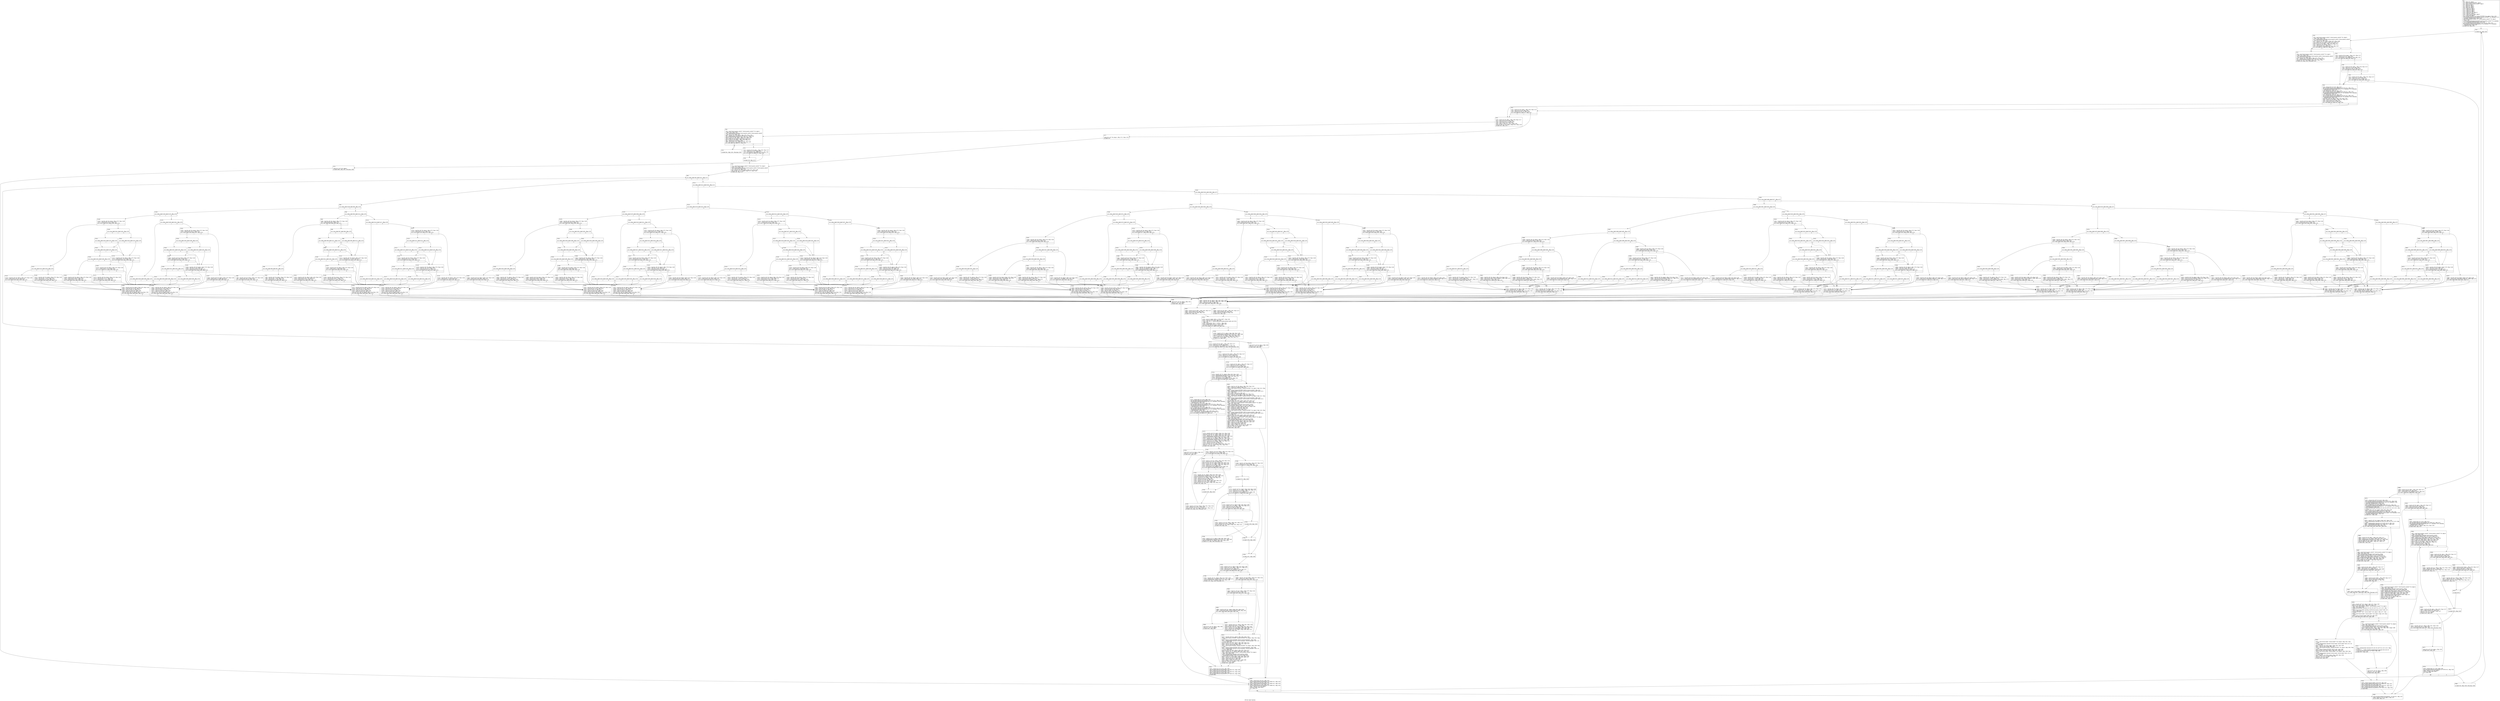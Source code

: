 digraph "CFG for 'yylex' function" {
	label="CFG for 'yylex' function";

	Node0x1c6e470 [shape=record,label="{%2:\l  %3 = alloca i32, align 4\l  %4 = alloca %union.YYSTYPE*, align 8\l  %5 = alloca %struct.parser_control*, align 8\l  %6 = alloca i8, align 1\l  %7 = alloca i8*, align 8\l  %8 = alloca i32, align 4\l  %9 = alloca i64, align 8\l  %10 = alloca i32, align 4\l  %11 = alloca i64, align 8\l  %12 = alloca i32, align 4\l  %13 = alloca i32, align 4\l  %14 = alloca [20 x i8], align 16\l  %15 = alloca i8*, align 8\l  %16 = alloca %struct.table*, align 8\l  %17 = alloca i64, align 8\l  store %union.YYSTYPE* %0, %union.YYSTYPE** %4, align 8, !tbaa !1196\l  call void @llvm.dbg.declare(metadata %union.YYSTYPE** %4, metadata !1172,\l... metadata !DIExpression()), !dbg !1200\l  store %struct.parser_control* %1, %struct.parser_control** %5, align 8,\l... !tbaa !1196\l  call void @llvm.dbg.declare(metadata %struct.parser_control** %5, metadata\l... !1173, metadata !DIExpression()), !dbg !1201\l  call void @llvm.lifetime.start.p0i8(i64 1, i8* %6) #12, !dbg !1202\l  call void @llvm.dbg.declare(metadata i8* %6, metadata !1174, metadata\l... !DIExpression()), !dbg !1203\l  br label %18, !dbg !1204\l}"];
	Node0x1c6e470 -> Node0x1b99cd0;
	Node0x1b99cd0 [shape=record,label="{%18:\l\l  br label %19, !dbg !1205\l}"];
	Node0x1b99cd0 -> Node0x1b99d20;
	Node0x1b99d20 [shape=record,label="{%19:\l\l  %20 = load %struct.parser_control*, %struct.parser_control** %5, align 8,\l... !dbg !1206, !tbaa !1196\l  %21 = getelementptr inbounds %struct.parser_control, %struct.parser_control*\l... %20, i32 0, i32 0, !dbg !1207\l  %22 = load i8*, i8** %21, align 8, !dbg !1207, !tbaa !1208\l  %23 = load i8, i8* %22, align 1, !dbg !1216, !tbaa !1217\l  store i8 %23, i8* %6, align 1, !dbg !1218, !tbaa !1217\l  %24 = load i8, i8* %6, align 1, !dbg !1219, !tbaa !1217\l  %25 = zext i8 %24 to i32, !dbg !1219\l  %26 = call zeroext i1 @c_isspace(i32 %25), !dbg !1220\l  br i1 %26, label %27, label %32, !dbg !1205\l|{<s0>T|<s1>F}}"];
	Node0x1b99d20:s0 -> Node0x1b99d70;
	Node0x1b99d20:s1 -> Node0x1b99dc0;
	Node0x1b99d70 [shape=record,label="{%27:\l\l  %28 = load %struct.parser_control*, %struct.parser_control** %5, align 8,\l... !dbg !1221, !tbaa !1196\l  %29 = getelementptr inbounds %struct.parser_control, %struct.parser_control*\l... %28, i32 0, i32 0, !dbg !1222\l  %30 = load i8*, i8** %29, align 8, !dbg !1223, !tbaa !1208\l  %31 = getelementptr inbounds i8, i8* %30, i32 1, !dbg !1223\l  store i8* %31, i8** %29, align 8, !dbg !1223, !tbaa !1208\l  br label %19, !dbg !1205, !llvm.loop !1224\l}"];
	Node0x1b99d70 -> Node0x1b99d20;
	Node0x1b99dc0 [shape=record,label="{%32:\l\l  %33 = load i8, i8* %6, align 1, !dbg !1225, !tbaa !1217\l  %34 = zext i8 %33 to i32, !dbg !1225\l  %35 = call zeroext i1 @c_isdigit(i32 %34), !dbg !1226\l  br i1 %35, label %44, label %36, !dbg !1227\l|{<s0>T|<s1>F}}"];
	Node0x1b99dc0:s0 -> Node0x1b99eb0;
	Node0x1b99dc0:s1 -> Node0x1b99e10;
	Node0x1b99e10 [shape=record,label="{%36:\l\l  %37 = load i8, i8* %6, align 1, !dbg !1228, !tbaa !1217\l  %38 = zext i8 %37 to i32, !dbg !1228\l  %39 = icmp eq i32 %38, 45, !dbg !1229\l  br i1 %39, label %44, label %40, !dbg !1230\l|{<s0>T|<s1>F}}"];
	Node0x1b99e10:s0 -> Node0x1b99eb0;
	Node0x1b99e10:s1 -> Node0x1b99e60;
	Node0x1b99e60 [shape=record,label="{%40:\l\l  %41 = load i8, i8* %6, align 1, !dbg !1231, !tbaa !1217\l  %42 = zext i8 %41 to i32, !dbg !1231\l  %43 = icmp eq i32 %42, 43, !dbg !1232\l  br i1 %43, label %44, label %868, !dbg !1233\l|{<s0>T|<s1>F}}"];
	Node0x1b99e60:s0 -> Node0x1b99eb0;
	Node0x1b99e60:s1 -> Node0x1c729d0;
	Node0x1b99eb0 [shape=record,label="{%44:\l\l  %45 = bitcast i8** %7 to i8*, !dbg !1234\l  call void @llvm.lifetime.start.p0i8(i64 8, i8* %45) #12, !dbg !1234\l  call void @llvm.dbg.declare(metadata i8** %7, metadata !1175, metadata\l... !DIExpression()), !dbg !1235\l  %46 = bitcast i32* %8 to i8*, !dbg !1236\l  call void @llvm.lifetime.start.p0i8(i64 4, i8* %46) #12, !dbg !1236\l  call void @llvm.dbg.declare(metadata i32* %8, metadata !1181, metadata\l... !DIExpression()), !dbg !1237\l  %47 = bitcast i64* %9 to i8*, !dbg !1238\l  call void @llvm.lifetime.start.p0i8(i64 8, i8* %47) #12, !dbg !1238\l  call void @llvm.dbg.declare(metadata i64* %9, metadata !1182, metadata\l... !DIExpression()), !dbg !1239\l  store i64 0, i64* %9, align 8, !dbg !1239, !tbaa !1240\l  %48 = load i8, i8* %6, align 1, !dbg !1241, !tbaa !1217\l  %49 = zext i8 %48 to i32, !dbg !1241\l  %50 = icmp eq i32 %49, 45, !dbg !1243\l  br i1 %50, label %55, label %51, !dbg !1244\l|{<s0>T|<s1>F}}"];
	Node0x1b99eb0:s0 -> Node0x1b99f50;
	Node0x1b99eb0:s1 -> Node0x1b99f00;
	Node0x1b99f00 [shape=record,label="{%51:\l\l  %52 = load i8, i8* %6, align 1, !dbg !1245, !tbaa !1217\l  %53 = zext i8 %52 to i32, !dbg !1245\l  %54 = icmp eq i32 %53, 43, !dbg !1246\l  br i1 %54, label %55, label %77, !dbg !1247\l|{<s0>T|<s1>F}}"];
	Node0x1b99f00:s0 -> Node0x1b99f50;
	Node0x1b99f00:s1 -> Node0x1b9a130;
	Node0x1b99f50 [shape=record,label="{%55:\l\l  %56 = load i8, i8* %6, align 1, !dbg !1248, !tbaa !1217\l  %57 = zext i8 %56 to i32, !dbg !1248\l  %58 = icmp eq i32 %57, 45, !dbg !1250\l  %59 = zext i1 %58 to i64, !dbg !1248\l  %60 = select i1 %58, i32 -1, i32 1, !dbg !1248\l  store i32 %60, i32* %8, align 4, !dbg !1251, !tbaa !1252\l  br label %61, !dbg !1253\l}"];
	Node0x1b99f50 -> Node0x1b99fa0;
	Node0x1b99fa0 [shape=record,label="{%61:\l\l  %62 = load %struct.parser_control*, %struct.parser_control** %5, align 8,\l... !dbg !1254, !tbaa !1196\l  %63 = getelementptr inbounds %struct.parser_control, %struct.parser_control*\l... %62, i32 0, i32 0, !dbg !1255\l  %64 = load i8*, i8** %63, align 8, !dbg !1256, !tbaa !1208\l  %65 = getelementptr inbounds i8, i8* %64, i32 1, !dbg !1256\l  store i8* %65, i8** %63, align 8, !dbg !1256, !tbaa !1208\l  %66 = load i8, i8* %65, align 1, !dbg !1257, !tbaa !1217\l  store i8 %66, i8* %6, align 1, !dbg !1258, !tbaa !1217\l  %67 = load i8, i8* %6, align 1, !dbg !1259, !tbaa !1217\l  %68 = zext i8 %67 to i32, !dbg !1259\l  %69 = call zeroext i1 @c_isspace(i32 %68), !dbg !1260\l  br i1 %69, label %70, label %71, !dbg !1253\l|{<s0>T|<s1>F}}"];
	Node0x1b99fa0:s0 -> Node0x1b99ff0;
	Node0x1b99fa0:s1 -> Node0x1b9a040;
	Node0x1b99ff0 [shape=record,label="{%70:\l\l  br label %61, !dbg !1261, !llvm.loop !1262\l}"];
	Node0x1b99ff0 -> Node0x1b99fa0;
	Node0x1b9a040 [shape=record,label="{%71:\l\l  %72 = load i8, i8* %6, align 1, !dbg !1263, !tbaa !1217\l  %73 = zext i8 %72 to i32, !dbg !1263\l  %74 = call zeroext i1 @c_isdigit(i32 %73), !dbg !1265\l  br i1 %74, label %76, label %75, !dbg !1266\l|{<s0>T|<s1>F}}"];
	Node0x1b9a040:s0 -> Node0x1b9a0e0;
	Node0x1b9a040:s1 -> Node0x1b9a090;
	Node0x1b9a090 [shape=record,label="{%75:\l\l  store i32 3, i32* %10, align 4\l  br label %863, !dbg !1267, !llvm.loop !1268\l}"];
	Node0x1b9a090 -> Node0x1c72980;
	Node0x1b9a0e0 [shape=record,label="{%76:\l\l  br label %78, !dbg !1271\l}"];
	Node0x1b9a0e0 -> Node0x1b9a180;
	Node0x1b9a130 [shape=record,label="{%77:\l\l  store i32 0, i32* %8, align 4, !dbg !1272, !tbaa !1252\l  br label %78\l}"];
	Node0x1b9a130 -> Node0x1b9a180;
	Node0x1b9a180 [shape=record,label="{%78:\l\l  %79 = load %struct.parser_control*, %struct.parser_control** %5, align 8,\l... !dbg !1273, !tbaa !1196\l  %80 = getelementptr inbounds %struct.parser_control, %struct.parser_control*\l... %79, i32 0, i32 0, !dbg !1274\l  %81 = load i8*, i8** %80, align 8, !dbg !1274, !tbaa !1208\l  store i8* %81, i8** %7, align 8, !dbg !1275, !tbaa !1196\l  br label %82, !dbg !1276\l}"];
	Node0x1b9a180 -> Node0x1b9a1d0;
	Node0x1b9a1d0 [shape=record,label="{%82:\l\l  br i1 false, label %83, label %212, !dbg !1277\l|{<s0>T|<s1>F}}"];
	Node0x1b9a1d0:s0 -> Node0x1b9a220;
	Node0x1b9a1d0:s1 -> Node0x1abb5a0;
	Node0x1b9a220 [shape=record,label="{%83:\l\l  br i1 false, label %148, label %84, !dbg !1279\l|{<s0>T|<s1>F}}"];
	Node0x1b9a220:s0 -> Node0x1abace0;
	Node0x1b9a220:s1 -> Node0x1b9a270;
	Node0x1b9a270 [shape=record,label="{%84:\l\l  br i1 false, label %85, label %115, !dbg !1279\l|{<s0>T|<s1>F}}"];
	Node0x1b9a270:s0 -> Node0x1b9a2c0;
	Node0x1b9a270:s1 -> Node0x1aba880;
	Node0x1b9a2c0 [shape=record,label="{%85:\l\l  %86 = load i64, i64* %9, align 8, !dbg !1279, !tbaa !1240\l  %87 = icmp slt i64 %86, 0, !dbg !1279\l  br i1 %87, label %88, label %96, !dbg !1279\l|{<s0>T|<s1>F}}"];
	Node0x1b9a2c0:s0 -> Node0x1b9a310;
	Node0x1b9a2c0:s1 -> Node0x1b9a400;
	Node0x1b9a310 [shape=record,label="{%88:\l\l  br i1 true, label %89, label %92, !dbg !1279\l|{<s0>T|<s1>F}}"];
	Node0x1b9a310:s0 -> Node0x1b9a360;
	Node0x1b9a310:s1 -> Node0x1b9a3b0;
	Node0x1b9a360 [shape=record,label="{%89:\l\l  %90 = load i64, i64* %9, align 8, !dbg !1279, !tbaa !1240\l  %91 = icmp slt i64 %90, 12, !dbg !1279\l  br i1 %91, label %136, label %142, !dbg !1279\l|{<s0>T|<s1>F}}"];
	Node0x1b9a360:s0 -> Node0x1abac40;
	Node0x1b9a360:s1 -> Node0x1abac90;
	Node0x1b9a3b0 [shape=record,label="{%92:\l\l  %93 = load i64, i64* %9, align 8, !dbg !1279, !tbaa !1240\l  %94 = sub nsw i64 -1, %93, !dbg !1279\l  %95 = icmp sle i64 -12, %94, !dbg !1279\l  br i1 %95, label %136, label %142, !dbg !1279\l|{<s0>T|<s1>F}}"];
	Node0x1b9a3b0:s0 -> Node0x1abac40;
	Node0x1b9a3b0:s1 -> Node0x1abac90;
	Node0x1b9a400 [shape=record,label="{%96:\l\l  br i1 true, label %97, label %98, !dbg !1279\l|{<s0>T|<s1>F}}"];
	Node0x1b9a400:s0 -> Node0x1aba600;
	Node0x1b9a400:s1 -> Node0x1aba650;
	Node0x1aba600 [shape=record,label="{%97:\l\l  br i1 false, label %99, label %112, !dbg !1279\l|{<s0>T|<s1>F}}"];
	Node0x1aba600:s0 -> Node0x1aba6a0;
	Node0x1aba600:s1 -> Node0x1aba830;
	Node0x1aba650 [shape=record,label="{%98:\l\l  br i1 false, label %99, label %112, !dbg !1279\l|{<s0>T|<s1>F}}"];
	Node0x1aba650:s0 -> Node0x1aba6a0;
	Node0x1aba650:s1 -> Node0x1aba830;
	Node0x1aba6a0 [shape=record,label="{%99:\l\l  br i1 false, label %100, label %112, !dbg !1279\l|{<s0>T|<s1>F}}"];
	Node0x1aba6a0:s0 -> Node0x1aba6f0;
	Node0x1aba6a0:s1 -> Node0x1aba830;
	Node0x1aba6f0 [shape=record,label="{%100:\l\l  br i1 true, label %101, label %105, !dbg !1279\l|{<s0>T|<s1>F}}"];
	Node0x1aba6f0:s0 -> Node0x1aba740;
	Node0x1aba6f0:s1 -> Node0x1aba790;
	Node0x1aba740 [shape=record,label="{%101:\l\l  %102 = load i64, i64* %9, align 8, !dbg !1279, !tbaa !1240\l  %103 = add nsw i64 %102, -128, !dbg !1279\l  %104 = icmp slt i64 0, %103, !dbg !1279\l  br i1 %104, label %136, label %142, !dbg !1279\l|{<s0>T|<s1>F}}"];
	Node0x1aba740:s0 -> Node0x1abac40;
	Node0x1aba740:s1 -> Node0x1abac90;
	Node0x1aba790 [shape=record,label="{%105:\l\l  %106 = load i64, i64* %9, align 8, !dbg !1279, !tbaa !1240\l  %107 = icmp slt i64 0, %106, !dbg !1279\l  br i1 %107, label %108, label %142, !dbg !1279\l|{<s0>T|<s1>F}}"];
	Node0x1aba790:s0 -> Node0x1aba7e0;
	Node0x1aba790:s1 -> Node0x1abac90;
	Node0x1aba7e0 [shape=record,label="{%108:\l\l  %109 = load i64, i64* %9, align 8, !dbg !1279, !tbaa !1240\l  %110 = sub nsw i64 %109, 1, !dbg !1279\l  %111 = icmp slt i64 127, %110, !dbg !1279\l  br i1 %111, label %136, label %142, !dbg !1279\l|{<s0>T|<s1>F}}"];
	Node0x1aba7e0:s0 -> Node0x1abac40;
	Node0x1aba7e0:s1 -> Node0x1abac90;
	Node0x1aba830 [shape=record,label="{%112:\l\l  %113 = load i64, i64* %9, align 8, !dbg !1279, !tbaa !1240\l  %114 = icmp slt i64 -12, %113, !dbg !1279\l  br i1 %114, label %136, label %142, !dbg !1279\l|{<s0>T|<s1>F}}"];
	Node0x1aba830:s0 -> Node0x1abac40;
	Node0x1aba830:s1 -> Node0x1abac90;
	Node0x1aba880 [shape=record,label="{%115:\l\l  br i1 false, label %116, label %117, !dbg !1279\l|{<s0>T|<s1>F}}"];
	Node0x1aba880:s0 -> Node0x1aba8d0;
	Node0x1aba880:s1 -> Node0x1aba920;
	Node0x1aba8d0 [shape=record,label="{%116:\l\l  br i1 false, label %136, label %142, !dbg !1279\l|{<s0>T|<s1>F}}"];
	Node0x1aba8d0:s0 -> Node0x1abac40;
	Node0x1aba8d0:s1 -> Node0x1abac90;
	Node0x1aba920 [shape=record,label="{%117:\l\l  %118 = load i64, i64* %9, align 8, !dbg !1279, !tbaa !1240\l  %119 = icmp slt i64 %118, 0, !dbg !1279\l  br i1 %119, label %120, label %133, !dbg !1279\l|{<s0>T|<s1>F}}"];
	Node0x1aba920:s0 -> Node0x1aba970;
	Node0x1aba920:s1 -> Node0x1ababf0;
	Node0x1aba970 [shape=record,label="{%120:\l\l  br i1 true, label %121, label %122, !dbg !1279\l|{<s0>T|<s1>F}}"];
	Node0x1aba970:s0 -> Node0x1aba9c0;
	Node0x1aba970:s1 -> Node0x1abaa10;
	Node0x1aba9c0 [shape=record,label="{%121:\l\l  br i1 false, label %123, label %129, !dbg !1279\l|{<s0>T|<s1>F}}"];
	Node0x1aba9c0:s0 -> Node0x1abaa60;
	Node0x1aba9c0:s1 -> Node0x1ababa0;
	Node0x1abaa10 [shape=record,label="{%122:\l\l  br i1 false, label %123, label %129, !dbg !1279\l|{<s0>T|<s1>F}}"];
	Node0x1abaa10:s0 -> Node0x1abaa60;
	Node0x1abaa10:s1 -> Node0x1ababa0;
	Node0x1abaa60 [shape=record,label="{%123:\l\l  %124 = load i64, i64* %9, align 8, !dbg !1279, !tbaa !1240\l  %125 = icmp eq i64 %124, -1, !dbg !1279\l  br i1 %125, label %126, label %129, !dbg !1279\l|{<s0>T|<s1>F}}"];
	Node0x1abaa60:s0 -> Node0x1abaab0;
	Node0x1abaa60:s1 -> Node0x1ababa0;
	Node0x1abaab0 [shape=record,label="{%126:\l\l  br i1 true, label %127, label %128, !dbg !1279\l|{<s0>T|<s1>F}}"];
	Node0x1abaab0:s0 -> Node0x1abab00;
	Node0x1abaab0:s1 -> Node0x1abab50;
	Node0x1abab00 [shape=record,label="{%127:\l\l  br i1 false, label %136, label %142, !dbg !1279\l|{<s0>T|<s1>F}}"];
	Node0x1abab00:s0 -> Node0x1abac40;
	Node0x1abab00:s1 -> Node0x1abac90;
	Node0x1abab50 [shape=record,label="{%128:\l\l  br i1 false, label %136, label %142, !dbg !1279\l|{<s0>T|<s1>F}}"];
	Node0x1abab50:s0 -> Node0x1abac40;
	Node0x1abab50:s1 -> Node0x1abac90;
	Node0x1ababa0 [shape=record,label="{%129:\l\l  %130 = load i64, i64* %9, align 8, !dbg !1279, !tbaa !1240\l  %131 = sdiv i64 -128, %130, !dbg !1279\l  %132 = icmp slt i64 %131, 10, !dbg !1279\l  br i1 %132, label %136, label %142, !dbg !1279\l|{<s0>T|<s1>F}}"];
	Node0x1ababa0:s0 -> Node0x1abac40;
	Node0x1ababa0:s1 -> Node0x1abac90;
	Node0x1ababf0 [shape=record,label="{%133:\l\l  %134 = load i64, i64* %9, align 8, !dbg !1279, !tbaa !1240\l  %135 = icmp slt i64 12, %134, !dbg !1279\l  br i1 %135, label %136, label %142, !dbg !1279\l|{<s0>T|<s1>F}}"];
	Node0x1ababf0:s0 -> Node0x1abac40;
	Node0x1ababf0:s1 -> Node0x1abac90;
	Node0x1abac40 [shape=record,label="{%136:\l\l  %137 = load i64, i64* %9, align 8, !dbg !1279, !tbaa !1240\l  %138 = trunc i64 %137 to i32, !dbg !1279\l  %139 = mul i32 %138, 10, !dbg !1279\l  %140 = trunc i32 %139 to i8, !dbg !1279\l  %141 = sext i8 %140 to i64, !dbg !1279\l  store i64 %141, i64* %9, align 8, !dbg !1279, !tbaa !1240\l  br i1 true, label %688, label %689, !dbg !1279\l|{<s0>T|<s1>F}}"];
	Node0x1abac40:s0 -> Node0x1c71da0;
	Node0x1abac40:s1 -> Node0x1c71df0;
	Node0x1abac90 [shape=record,label="{%142:\l\l  %143 = load i64, i64* %9, align 8, !dbg !1279, !tbaa !1240\l  %144 = trunc i64 %143 to i32, !dbg !1279\l  %145 = mul i32 %144, 10, !dbg !1279\l  %146 = trunc i32 %145 to i8, !dbg !1279\l  %147 = sext i8 %146 to i64, !dbg !1279\l  store i64 %147, i64* %9, align 8, !dbg !1279, !tbaa !1240\l  br i1 false, label %688, label %689, !dbg !1279\l|{<s0>T|<s1>F}}"];
	Node0x1abac90:s0 -> Node0x1c71da0;
	Node0x1abac90:s1 -> Node0x1c71df0;
	Node0x1abace0 [shape=record,label="{%148:\l\l  br i1 false, label %149, label %179, !dbg !1279\l|{<s0>T|<s1>F}}"];
	Node0x1abace0:s0 -> Node0x1abad30;
	Node0x1abace0:s1 -> Node0x1abb140;
	Node0x1abad30 [shape=record,label="{%149:\l\l  %150 = load i64, i64* %9, align 8, !dbg !1279, !tbaa !1240\l  %151 = icmp slt i64 %150, 0, !dbg !1279\l  br i1 %151, label %152, label %160, !dbg !1279\l|{<s0>T|<s1>F}}"];
	Node0x1abad30:s0 -> Node0x1abad80;
	Node0x1abad30:s1 -> Node0x1abae70;
	Node0x1abad80 [shape=record,label="{%152:\l\l  br i1 true, label %153, label %156, !dbg !1279\l|{<s0>T|<s1>F}}"];
	Node0x1abad80:s0 -> Node0x1abadd0;
	Node0x1abad80:s1 -> Node0x1abae20;
	Node0x1abadd0 [shape=record,label="{%153:\l\l  %154 = load i64, i64* %9, align 8, !dbg !1279, !tbaa !1240\l  %155 = icmp slt i64 %154, 25, !dbg !1279\l  br i1 %155, label %200, label %206, !dbg !1279\l|{<s0>T|<s1>F}}"];
	Node0x1abadd0:s0 -> Node0x1abb500;
	Node0x1abadd0:s1 -> Node0x1abb550;
	Node0x1abae20 [shape=record,label="{%156:\l\l  %157 = load i64, i64* %9, align 8, !dbg !1279, !tbaa !1240\l  %158 = sub nsw i64 -1, %157, !dbg !1279\l  %159 = icmp sle i64 -25, %158, !dbg !1279\l  br i1 %159, label %200, label %206, !dbg !1279\l|{<s0>T|<s1>F}}"];
	Node0x1abae20:s0 -> Node0x1abb500;
	Node0x1abae20:s1 -> Node0x1abb550;
	Node0x1abae70 [shape=record,label="{%160:\l\l  br i1 true, label %161, label %162, !dbg !1279\l|{<s0>T|<s1>F}}"];
	Node0x1abae70:s0 -> Node0x1abaec0;
	Node0x1abae70:s1 -> Node0x1abaf10;
	Node0x1abaec0 [shape=record,label="{%161:\l\l  br i1 false, label %163, label %176, !dbg !1279\l|{<s0>T|<s1>F}}"];
	Node0x1abaec0:s0 -> Node0x1abaf60;
	Node0x1abaec0:s1 -> Node0x1abb0f0;
	Node0x1abaf10 [shape=record,label="{%162:\l\l  br i1 false, label %163, label %176, !dbg !1279\l|{<s0>T|<s1>F}}"];
	Node0x1abaf10:s0 -> Node0x1abaf60;
	Node0x1abaf10:s1 -> Node0x1abb0f0;
	Node0x1abaf60 [shape=record,label="{%163:\l\l  br i1 false, label %164, label %176, !dbg !1279\l|{<s0>T|<s1>F}}"];
	Node0x1abaf60:s0 -> Node0x1abafb0;
	Node0x1abaf60:s1 -> Node0x1abb0f0;
	Node0x1abafb0 [shape=record,label="{%164:\l\l  br i1 true, label %165, label %169, !dbg !1279\l|{<s0>T|<s1>F}}"];
	Node0x1abafb0:s0 -> Node0x1abb000;
	Node0x1abafb0:s1 -> Node0x1abb050;
	Node0x1abb000 [shape=record,label="{%165:\l\l  %166 = load i64, i64* %9, align 8, !dbg !1279, !tbaa !1240\l  %167 = add nsw i64 %166, 0, !dbg !1279\l  %168 = icmp slt i64 0, %167, !dbg !1279\l  br i1 %168, label %200, label %206, !dbg !1279\l|{<s0>T|<s1>F}}"];
	Node0x1abb000:s0 -> Node0x1abb500;
	Node0x1abb000:s1 -> Node0x1abb550;
	Node0x1abb050 [shape=record,label="{%169:\l\l  %170 = load i64, i64* %9, align 8, !dbg !1279, !tbaa !1240\l  %171 = icmp slt i64 0, %170, !dbg !1279\l  br i1 %171, label %172, label %206, !dbg !1279\l|{<s0>T|<s1>F}}"];
	Node0x1abb050:s0 -> Node0x1abb0a0;
	Node0x1abb050:s1 -> Node0x1abb550;
	Node0x1abb0a0 [shape=record,label="{%172:\l\l  %173 = load i64, i64* %9, align 8, !dbg !1279, !tbaa !1240\l  %174 = sub nsw i64 %173, 1, !dbg !1279\l  %175 = icmp slt i64 -1, %174, !dbg !1279\l  br i1 %175, label %200, label %206, !dbg !1279\l|{<s0>T|<s1>F}}"];
	Node0x1abb0a0:s0 -> Node0x1abb500;
	Node0x1abb0a0:s1 -> Node0x1abb550;
	Node0x1abb0f0 [shape=record,label="{%176:\l\l  %177 = load i64, i64* %9, align 8, !dbg !1279, !tbaa !1240\l  %178 = icmp slt i64 0, %177, !dbg !1279\l  br i1 %178, label %200, label %206, !dbg !1279\l|{<s0>T|<s1>F}}"];
	Node0x1abb0f0:s0 -> Node0x1abb500;
	Node0x1abb0f0:s1 -> Node0x1abb550;
	Node0x1abb140 [shape=record,label="{%179:\l\l  br i1 false, label %180, label %181, !dbg !1279\l|{<s0>T|<s1>F}}"];
	Node0x1abb140:s0 -> Node0x1abb190;
	Node0x1abb140:s1 -> Node0x1abb1e0;
	Node0x1abb190 [shape=record,label="{%180:\l\l  br i1 false, label %200, label %206, !dbg !1279\l|{<s0>T|<s1>F}}"];
	Node0x1abb190:s0 -> Node0x1abb500;
	Node0x1abb190:s1 -> Node0x1abb550;
	Node0x1abb1e0 [shape=record,label="{%181:\l\l  %182 = load i64, i64* %9, align 8, !dbg !1279, !tbaa !1240\l  %183 = icmp slt i64 %182, 0, !dbg !1279\l  br i1 %183, label %184, label %197, !dbg !1279\l|{<s0>T|<s1>F}}"];
	Node0x1abb1e0:s0 -> Node0x1abb230;
	Node0x1abb1e0:s1 -> Node0x1abb4b0;
	Node0x1abb230 [shape=record,label="{%184:\l\l  br i1 true, label %185, label %186, !dbg !1279\l|{<s0>T|<s1>F}}"];
	Node0x1abb230:s0 -> Node0x1abb280;
	Node0x1abb230:s1 -> Node0x1abb2d0;
	Node0x1abb280 [shape=record,label="{%185:\l\l  br i1 false, label %187, label %193, !dbg !1279\l|{<s0>T|<s1>F}}"];
	Node0x1abb280:s0 -> Node0x1abb320;
	Node0x1abb280:s1 -> Node0x1abb460;
	Node0x1abb2d0 [shape=record,label="{%186:\l\l  br i1 false, label %187, label %193, !dbg !1279\l|{<s0>T|<s1>F}}"];
	Node0x1abb2d0:s0 -> Node0x1abb320;
	Node0x1abb2d0:s1 -> Node0x1abb460;
	Node0x1abb320 [shape=record,label="{%187:\l\l  %188 = load i64, i64* %9, align 8, !dbg !1279, !tbaa !1240\l  %189 = icmp eq i64 %188, -1, !dbg !1279\l  br i1 %189, label %190, label %193, !dbg !1279\l|{<s0>T|<s1>F}}"];
	Node0x1abb320:s0 -> Node0x1abb370;
	Node0x1abb320:s1 -> Node0x1abb460;
	Node0x1abb370 [shape=record,label="{%190:\l\l  br i1 true, label %191, label %192, !dbg !1279\l|{<s0>T|<s1>F}}"];
	Node0x1abb370:s0 -> Node0x1abb3c0;
	Node0x1abb370:s1 -> Node0x1abb410;
	Node0x1abb3c0 [shape=record,label="{%191:\l\l  br i1 true, label %200, label %206, !dbg !1279\l|{<s0>T|<s1>F}}"];
	Node0x1abb3c0:s0 -> Node0x1abb500;
	Node0x1abb3c0:s1 -> Node0x1abb550;
	Node0x1abb410 [shape=record,label="{%192:\l\l  br i1 true, label %200, label %206, !dbg !1279\l|{<s0>T|<s1>F}}"];
	Node0x1abb410:s0 -> Node0x1abb500;
	Node0x1abb410:s1 -> Node0x1abb550;
	Node0x1abb460 [shape=record,label="{%193:\l\l  %194 = load i64, i64* %9, align 8, !dbg !1279, !tbaa !1240\l  %195 = sdiv i64 0, %194, !dbg !1279\l  %196 = icmp slt i64 %195, 10, !dbg !1279\l  br i1 %196, label %200, label %206, !dbg !1279\l|{<s0>T|<s1>F}}"];
	Node0x1abb460:s0 -> Node0x1abb500;
	Node0x1abb460:s1 -> Node0x1abb550;
	Node0x1abb4b0 [shape=record,label="{%197:\l\l  %198 = load i64, i64* %9, align 8, !dbg !1279, !tbaa !1240\l  %199 = icmp slt i64 25, %198, !dbg !1279\l  br i1 %199, label %200, label %206, !dbg !1279\l|{<s0>T|<s1>F}}"];
	Node0x1abb4b0:s0 -> Node0x1abb500;
	Node0x1abb4b0:s1 -> Node0x1abb550;
	Node0x1abb500 [shape=record,label="{%200:\l\l  %201 = load i64, i64* %9, align 8, !dbg !1279, !tbaa !1240\l  %202 = trunc i64 %201 to i32, !dbg !1279\l  %203 = mul i32 %202, 10, !dbg !1279\l  %204 = trunc i32 %203 to i8, !dbg !1279\l  %205 = zext i8 %204 to i64, !dbg !1279\l  store i64 %205, i64* %9, align 8, !dbg !1279, !tbaa !1240\l  br i1 true, label %688, label %689, !dbg !1279\l|{<s0>T|<s1>F}}"];
	Node0x1abb500:s0 -> Node0x1c71da0;
	Node0x1abb500:s1 -> Node0x1c71df0;
	Node0x1abb550 [shape=record,label="{%206:\l\l  %207 = load i64, i64* %9, align 8, !dbg !1279, !tbaa !1240\l  %208 = trunc i64 %207 to i32, !dbg !1279\l  %209 = mul i32 %208, 10, !dbg !1279\l  %210 = trunc i32 %209 to i8, !dbg !1279\l  %211 = zext i8 %210 to i64, !dbg !1279\l  store i64 %211, i64* %9, align 8, !dbg !1279, !tbaa !1240\l  br i1 false, label %688, label %689, !dbg !1279\l|{<s0>T|<s1>F}}"];
	Node0x1abb550:s0 -> Node0x1c71da0;
	Node0x1abb550:s1 -> Node0x1c71df0;
	Node0x1abb5a0 [shape=record,label="{%212:\l\l  br i1 false, label %213, label %342, !dbg !1277\l|{<s0>T|<s1>F}}"];
	Node0x1abb5a0:s0 -> Node0x1abb5f0;
	Node0x1abb5a0:s1 -> Node0x1c6ec40;
	Node0x1abb5f0 [shape=record,label="{%213:\l\l  br i1 false, label %278, label %214, !dbg !1279\l|{<s0>T|<s1>F}}"];
	Node0x1abb5f0:s0 -> Node0x1abbf00;
	Node0x1abb5f0:s1 -> Node0x1abb640;
	Node0x1abb640 [shape=record,label="{%214:\l\l  br i1 false, label %215, label %245, !dbg !1279\l|{<s0>T|<s1>F}}"];
	Node0x1abb640:s0 -> Node0x1abb690;
	Node0x1abb640:s1 -> Node0x1abbaa0;
	Node0x1abb690 [shape=record,label="{%215:\l\l  %216 = load i64, i64* %9, align 8, !dbg !1279, !tbaa !1240\l  %217 = icmp slt i64 %216, 0, !dbg !1279\l  br i1 %217, label %218, label %226, !dbg !1279\l|{<s0>T|<s1>F}}"];
	Node0x1abb690:s0 -> Node0x1abb6e0;
	Node0x1abb690:s1 -> Node0x1abb7d0;
	Node0x1abb6e0 [shape=record,label="{%218:\l\l  br i1 true, label %219, label %222, !dbg !1279\l|{<s0>T|<s1>F}}"];
	Node0x1abb6e0:s0 -> Node0x1abb730;
	Node0x1abb6e0:s1 -> Node0x1abb780;
	Node0x1abb730 [shape=record,label="{%219:\l\l  %220 = load i64, i64* %9, align 8, !dbg !1279, !tbaa !1240\l  %221 = icmp slt i64 %220, 3276, !dbg !1279\l  br i1 %221, label %266, label %272, !dbg !1279\l|{<s0>T|<s1>F}}"];
	Node0x1abb730:s0 -> Node0x1abbe60;
	Node0x1abb730:s1 -> Node0x1abbeb0;
	Node0x1abb780 [shape=record,label="{%222:\l\l  %223 = load i64, i64* %9, align 8, !dbg !1279, !tbaa !1240\l  %224 = sub nsw i64 -1, %223, !dbg !1279\l  %225 = icmp sle i64 -3276, %224, !dbg !1279\l  br i1 %225, label %266, label %272, !dbg !1279\l|{<s0>T|<s1>F}}"];
	Node0x1abb780:s0 -> Node0x1abbe60;
	Node0x1abb780:s1 -> Node0x1abbeb0;
	Node0x1abb7d0 [shape=record,label="{%226:\l\l  br i1 true, label %227, label %228, !dbg !1279\l|{<s0>T|<s1>F}}"];
	Node0x1abb7d0:s0 -> Node0x1abb820;
	Node0x1abb7d0:s1 -> Node0x1abb870;
	Node0x1abb820 [shape=record,label="{%227:\l\l  br i1 false, label %229, label %242, !dbg !1279\l|{<s0>T|<s1>F}}"];
	Node0x1abb820:s0 -> Node0x1abb8c0;
	Node0x1abb820:s1 -> Node0x1abba50;
	Node0x1abb870 [shape=record,label="{%228:\l\l  br i1 false, label %229, label %242, !dbg !1279\l|{<s0>T|<s1>F}}"];
	Node0x1abb870:s0 -> Node0x1abb8c0;
	Node0x1abb870:s1 -> Node0x1abba50;
	Node0x1abb8c0 [shape=record,label="{%229:\l\l  br i1 false, label %230, label %242, !dbg !1279\l|{<s0>T|<s1>F}}"];
	Node0x1abb8c0:s0 -> Node0x1abb910;
	Node0x1abb8c0:s1 -> Node0x1abba50;
	Node0x1abb910 [shape=record,label="{%230:\l\l  br i1 true, label %231, label %235, !dbg !1279\l|{<s0>T|<s1>F}}"];
	Node0x1abb910:s0 -> Node0x1abb960;
	Node0x1abb910:s1 -> Node0x1abb9b0;
	Node0x1abb960 [shape=record,label="{%231:\l\l  %232 = load i64, i64* %9, align 8, !dbg !1279, !tbaa !1240\l  %233 = add nsw i64 %232, -32768, !dbg !1279\l  %234 = icmp slt i64 0, %233, !dbg !1279\l  br i1 %234, label %266, label %272, !dbg !1279\l|{<s0>T|<s1>F}}"];
	Node0x1abb960:s0 -> Node0x1abbe60;
	Node0x1abb960:s1 -> Node0x1abbeb0;
	Node0x1abb9b0 [shape=record,label="{%235:\l\l  %236 = load i64, i64* %9, align 8, !dbg !1279, !tbaa !1240\l  %237 = icmp slt i64 0, %236, !dbg !1279\l  br i1 %237, label %238, label %272, !dbg !1279\l|{<s0>T|<s1>F}}"];
	Node0x1abb9b0:s0 -> Node0x1abba00;
	Node0x1abb9b0:s1 -> Node0x1abbeb0;
	Node0x1abba00 [shape=record,label="{%238:\l\l  %239 = load i64, i64* %9, align 8, !dbg !1279, !tbaa !1240\l  %240 = sub nsw i64 %239, 1, !dbg !1279\l  %241 = icmp slt i64 32767, %240, !dbg !1279\l  br i1 %241, label %266, label %272, !dbg !1279\l|{<s0>T|<s1>F}}"];
	Node0x1abba00:s0 -> Node0x1abbe60;
	Node0x1abba00:s1 -> Node0x1abbeb0;
	Node0x1abba50 [shape=record,label="{%242:\l\l  %243 = load i64, i64* %9, align 8, !dbg !1279, !tbaa !1240\l  %244 = icmp slt i64 -3276, %243, !dbg !1279\l  br i1 %244, label %266, label %272, !dbg !1279\l|{<s0>T|<s1>F}}"];
	Node0x1abba50:s0 -> Node0x1abbe60;
	Node0x1abba50:s1 -> Node0x1abbeb0;
	Node0x1abbaa0 [shape=record,label="{%245:\l\l  br i1 false, label %246, label %247, !dbg !1279\l|{<s0>T|<s1>F}}"];
	Node0x1abbaa0:s0 -> Node0x1abbaf0;
	Node0x1abbaa0:s1 -> Node0x1abbb40;
	Node0x1abbaf0 [shape=record,label="{%246:\l\l  br i1 false, label %266, label %272, !dbg !1279\l|{<s0>T|<s1>F}}"];
	Node0x1abbaf0:s0 -> Node0x1abbe60;
	Node0x1abbaf0:s1 -> Node0x1abbeb0;
	Node0x1abbb40 [shape=record,label="{%247:\l\l  %248 = load i64, i64* %9, align 8, !dbg !1279, !tbaa !1240\l  %249 = icmp slt i64 %248, 0, !dbg !1279\l  br i1 %249, label %250, label %263, !dbg !1279\l|{<s0>T|<s1>F}}"];
	Node0x1abbb40:s0 -> Node0x1abbb90;
	Node0x1abbb40:s1 -> Node0x1abbe10;
	Node0x1abbb90 [shape=record,label="{%250:\l\l  br i1 true, label %251, label %252, !dbg !1279\l|{<s0>T|<s1>F}}"];
	Node0x1abbb90:s0 -> Node0x1abbbe0;
	Node0x1abbb90:s1 -> Node0x1abbc30;
	Node0x1abbbe0 [shape=record,label="{%251:\l\l  br i1 false, label %253, label %259, !dbg !1279\l|{<s0>T|<s1>F}}"];
	Node0x1abbbe0:s0 -> Node0x1abbc80;
	Node0x1abbbe0:s1 -> Node0x1abbdc0;
	Node0x1abbc30 [shape=record,label="{%252:\l\l  br i1 false, label %253, label %259, !dbg !1279\l|{<s0>T|<s1>F}}"];
	Node0x1abbc30:s0 -> Node0x1abbc80;
	Node0x1abbc30:s1 -> Node0x1abbdc0;
	Node0x1abbc80 [shape=record,label="{%253:\l\l  %254 = load i64, i64* %9, align 8, !dbg !1279, !tbaa !1240\l  %255 = icmp eq i64 %254, -1, !dbg !1279\l  br i1 %255, label %256, label %259, !dbg !1279\l|{<s0>T|<s1>F}}"];
	Node0x1abbc80:s0 -> Node0x1abbcd0;
	Node0x1abbc80:s1 -> Node0x1abbdc0;
	Node0x1abbcd0 [shape=record,label="{%256:\l\l  br i1 true, label %257, label %258, !dbg !1279\l|{<s0>T|<s1>F}}"];
	Node0x1abbcd0:s0 -> Node0x1abbd20;
	Node0x1abbcd0:s1 -> Node0x1abbd70;
	Node0x1abbd20 [shape=record,label="{%257:\l\l  br i1 false, label %266, label %272, !dbg !1279\l|{<s0>T|<s1>F}}"];
	Node0x1abbd20:s0 -> Node0x1abbe60;
	Node0x1abbd20:s1 -> Node0x1abbeb0;
	Node0x1abbd70 [shape=record,label="{%258:\l\l  br i1 false, label %266, label %272, !dbg !1279\l|{<s0>T|<s1>F}}"];
	Node0x1abbd70:s0 -> Node0x1abbe60;
	Node0x1abbd70:s1 -> Node0x1abbeb0;
	Node0x1abbdc0 [shape=record,label="{%259:\l\l  %260 = load i64, i64* %9, align 8, !dbg !1279, !tbaa !1240\l  %261 = sdiv i64 -32768, %260, !dbg !1279\l  %262 = icmp slt i64 %261, 10, !dbg !1279\l  br i1 %262, label %266, label %272, !dbg !1279\l|{<s0>T|<s1>F}}"];
	Node0x1abbdc0:s0 -> Node0x1abbe60;
	Node0x1abbdc0:s1 -> Node0x1abbeb0;
	Node0x1abbe10 [shape=record,label="{%263:\l\l  %264 = load i64, i64* %9, align 8, !dbg !1279, !tbaa !1240\l  %265 = icmp slt i64 3276, %264, !dbg !1279\l  br i1 %265, label %266, label %272, !dbg !1279\l|{<s0>T|<s1>F}}"];
	Node0x1abbe10:s0 -> Node0x1abbe60;
	Node0x1abbe10:s1 -> Node0x1abbeb0;
	Node0x1abbe60 [shape=record,label="{%266:\l\l  %267 = load i64, i64* %9, align 8, !dbg !1279, !tbaa !1240\l  %268 = trunc i64 %267 to i32, !dbg !1279\l  %269 = mul i32 %268, 10, !dbg !1279\l  %270 = trunc i32 %269 to i16, !dbg !1279\l  %271 = sext i16 %270 to i64, !dbg !1279\l  store i64 %271, i64* %9, align 8, !dbg !1279, !tbaa !1240\l  br i1 true, label %688, label %689, !dbg !1279\l|{<s0>T|<s1>F}}"];
	Node0x1abbe60:s0 -> Node0x1c71da0;
	Node0x1abbe60:s1 -> Node0x1c71df0;
	Node0x1abbeb0 [shape=record,label="{%272:\l\l  %273 = load i64, i64* %9, align 8, !dbg !1279, !tbaa !1240\l  %274 = trunc i64 %273 to i32, !dbg !1279\l  %275 = mul i32 %274, 10, !dbg !1279\l  %276 = trunc i32 %275 to i16, !dbg !1279\l  %277 = sext i16 %276 to i64, !dbg !1279\l  store i64 %277, i64* %9, align 8, !dbg !1279, !tbaa !1240\l  br i1 false, label %688, label %689, !dbg !1279\l|{<s0>T|<s1>F}}"];
	Node0x1abbeb0:s0 -> Node0x1c71da0;
	Node0x1abbeb0:s1 -> Node0x1c71df0;
	Node0x1abbf00 [shape=record,label="{%278:\l\l  br i1 false, label %279, label %309, !dbg !1279\l|{<s0>T|<s1>F}}"];
	Node0x1abbf00:s0 -> Node0x1abbf50;
	Node0x1abbf00:s1 -> Node0x1c6e7e0;
	Node0x1abbf50 [shape=record,label="{%279:\l\l  %280 = load i64, i64* %9, align 8, !dbg !1279, !tbaa !1240\l  %281 = icmp slt i64 %280, 0, !dbg !1279\l  br i1 %281, label %282, label %290, !dbg !1279\l|{<s0>T|<s1>F}}"];
	Node0x1abbf50:s0 -> Node0x1abbfa0;
	Node0x1abbf50:s1 -> Node0x1c6e510;
	Node0x1abbfa0 [shape=record,label="{%282:\l\l  br i1 true, label %283, label %286, !dbg !1279\l|{<s0>T|<s1>F}}"];
	Node0x1abbfa0:s0 -> Node0x1abbff0;
	Node0x1abbfa0:s1 -> Node0x1c6e4c0;
	Node0x1abbff0 [shape=record,label="{%283:\l\l  %284 = load i64, i64* %9, align 8, !dbg !1279, !tbaa !1240\l  %285 = icmp slt i64 %284, 6553, !dbg !1279\l  br i1 %285, label %330, label %336, !dbg !1279\l|{<s0>T|<s1>F}}"];
	Node0x1abbff0:s0 -> Node0x1c6eba0;
	Node0x1abbff0:s1 -> Node0x1c6ebf0;
	Node0x1c6e4c0 [shape=record,label="{%286:\l\l  %287 = load i64, i64* %9, align 8, !dbg !1279, !tbaa !1240\l  %288 = sub nsw i64 -1, %287, !dbg !1279\l  %289 = icmp sle i64 -6553, %288, !dbg !1279\l  br i1 %289, label %330, label %336, !dbg !1279\l|{<s0>T|<s1>F}}"];
	Node0x1c6e4c0:s0 -> Node0x1c6eba0;
	Node0x1c6e4c0:s1 -> Node0x1c6ebf0;
	Node0x1c6e510 [shape=record,label="{%290:\l\l  br i1 true, label %291, label %292, !dbg !1279\l|{<s0>T|<s1>F}}"];
	Node0x1c6e510:s0 -> Node0x1c6e560;
	Node0x1c6e510:s1 -> Node0x1c6e5b0;
	Node0x1c6e560 [shape=record,label="{%291:\l\l  br i1 false, label %293, label %306, !dbg !1279\l|{<s0>T|<s1>F}}"];
	Node0x1c6e560:s0 -> Node0x1c6e600;
	Node0x1c6e560:s1 -> Node0x1c6e790;
	Node0x1c6e5b0 [shape=record,label="{%292:\l\l  br i1 false, label %293, label %306, !dbg !1279\l|{<s0>T|<s1>F}}"];
	Node0x1c6e5b0:s0 -> Node0x1c6e600;
	Node0x1c6e5b0:s1 -> Node0x1c6e790;
	Node0x1c6e600 [shape=record,label="{%293:\l\l  br i1 false, label %294, label %306, !dbg !1279\l|{<s0>T|<s1>F}}"];
	Node0x1c6e600:s0 -> Node0x1c6e650;
	Node0x1c6e600:s1 -> Node0x1c6e790;
	Node0x1c6e650 [shape=record,label="{%294:\l\l  br i1 true, label %295, label %299, !dbg !1279\l|{<s0>T|<s1>F}}"];
	Node0x1c6e650:s0 -> Node0x1c6e6a0;
	Node0x1c6e650:s1 -> Node0x1c6e6f0;
	Node0x1c6e6a0 [shape=record,label="{%295:\l\l  %296 = load i64, i64* %9, align 8, !dbg !1279, !tbaa !1240\l  %297 = add nsw i64 %296, 0, !dbg !1279\l  %298 = icmp slt i64 0, %297, !dbg !1279\l  br i1 %298, label %330, label %336, !dbg !1279\l|{<s0>T|<s1>F}}"];
	Node0x1c6e6a0:s0 -> Node0x1c6eba0;
	Node0x1c6e6a0:s1 -> Node0x1c6ebf0;
	Node0x1c6e6f0 [shape=record,label="{%299:\l\l  %300 = load i64, i64* %9, align 8, !dbg !1279, !tbaa !1240\l  %301 = icmp slt i64 0, %300, !dbg !1279\l  br i1 %301, label %302, label %336, !dbg !1279\l|{<s0>T|<s1>F}}"];
	Node0x1c6e6f0:s0 -> Node0x1c6e740;
	Node0x1c6e6f0:s1 -> Node0x1c6ebf0;
	Node0x1c6e740 [shape=record,label="{%302:\l\l  %303 = load i64, i64* %9, align 8, !dbg !1279, !tbaa !1240\l  %304 = sub nsw i64 %303, 1, !dbg !1279\l  %305 = icmp slt i64 -1, %304, !dbg !1279\l  br i1 %305, label %330, label %336, !dbg !1279\l|{<s0>T|<s1>F}}"];
	Node0x1c6e740:s0 -> Node0x1c6eba0;
	Node0x1c6e740:s1 -> Node0x1c6ebf0;
	Node0x1c6e790 [shape=record,label="{%306:\l\l  %307 = load i64, i64* %9, align 8, !dbg !1279, !tbaa !1240\l  %308 = icmp slt i64 0, %307, !dbg !1279\l  br i1 %308, label %330, label %336, !dbg !1279\l|{<s0>T|<s1>F}}"];
	Node0x1c6e790:s0 -> Node0x1c6eba0;
	Node0x1c6e790:s1 -> Node0x1c6ebf0;
	Node0x1c6e7e0 [shape=record,label="{%309:\l\l  br i1 false, label %310, label %311, !dbg !1279\l|{<s0>T|<s1>F}}"];
	Node0x1c6e7e0:s0 -> Node0x1c6e830;
	Node0x1c6e7e0:s1 -> Node0x1c6e880;
	Node0x1c6e830 [shape=record,label="{%310:\l\l  br i1 false, label %330, label %336, !dbg !1279\l|{<s0>T|<s1>F}}"];
	Node0x1c6e830:s0 -> Node0x1c6eba0;
	Node0x1c6e830:s1 -> Node0x1c6ebf0;
	Node0x1c6e880 [shape=record,label="{%311:\l\l  %312 = load i64, i64* %9, align 8, !dbg !1279, !tbaa !1240\l  %313 = icmp slt i64 %312, 0, !dbg !1279\l  br i1 %313, label %314, label %327, !dbg !1279\l|{<s0>T|<s1>F}}"];
	Node0x1c6e880:s0 -> Node0x1c6e8d0;
	Node0x1c6e880:s1 -> Node0x1c6eb50;
	Node0x1c6e8d0 [shape=record,label="{%314:\l\l  br i1 true, label %315, label %316, !dbg !1279\l|{<s0>T|<s1>F}}"];
	Node0x1c6e8d0:s0 -> Node0x1c6e920;
	Node0x1c6e8d0:s1 -> Node0x1c6e970;
	Node0x1c6e920 [shape=record,label="{%315:\l\l  br i1 false, label %317, label %323, !dbg !1279\l|{<s0>T|<s1>F}}"];
	Node0x1c6e920:s0 -> Node0x1c6e9c0;
	Node0x1c6e920:s1 -> Node0x1c6eb00;
	Node0x1c6e970 [shape=record,label="{%316:\l\l  br i1 false, label %317, label %323, !dbg !1279\l|{<s0>T|<s1>F}}"];
	Node0x1c6e970:s0 -> Node0x1c6e9c0;
	Node0x1c6e970:s1 -> Node0x1c6eb00;
	Node0x1c6e9c0 [shape=record,label="{%317:\l\l  %318 = load i64, i64* %9, align 8, !dbg !1279, !tbaa !1240\l  %319 = icmp eq i64 %318, -1, !dbg !1279\l  br i1 %319, label %320, label %323, !dbg !1279\l|{<s0>T|<s1>F}}"];
	Node0x1c6e9c0:s0 -> Node0x1c6ea10;
	Node0x1c6e9c0:s1 -> Node0x1c6eb00;
	Node0x1c6ea10 [shape=record,label="{%320:\l\l  br i1 true, label %321, label %322, !dbg !1279\l|{<s0>T|<s1>F}}"];
	Node0x1c6ea10:s0 -> Node0x1c6ea60;
	Node0x1c6ea10:s1 -> Node0x1c6eab0;
	Node0x1c6ea60 [shape=record,label="{%321:\l\l  br i1 true, label %330, label %336, !dbg !1279\l|{<s0>T|<s1>F}}"];
	Node0x1c6ea60:s0 -> Node0x1c6eba0;
	Node0x1c6ea60:s1 -> Node0x1c6ebf0;
	Node0x1c6eab0 [shape=record,label="{%322:\l\l  br i1 true, label %330, label %336, !dbg !1279\l|{<s0>T|<s1>F}}"];
	Node0x1c6eab0:s0 -> Node0x1c6eba0;
	Node0x1c6eab0:s1 -> Node0x1c6ebf0;
	Node0x1c6eb00 [shape=record,label="{%323:\l\l  %324 = load i64, i64* %9, align 8, !dbg !1279, !tbaa !1240\l  %325 = sdiv i64 0, %324, !dbg !1279\l  %326 = icmp slt i64 %325, 10, !dbg !1279\l  br i1 %326, label %330, label %336, !dbg !1279\l|{<s0>T|<s1>F}}"];
	Node0x1c6eb00:s0 -> Node0x1c6eba0;
	Node0x1c6eb00:s1 -> Node0x1c6ebf0;
	Node0x1c6eb50 [shape=record,label="{%327:\l\l  %328 = load i64, i64* %9, align 8, !dbg !1279, !tbaa !1240\l  %329 = icmp slt i64 6553, %328, !dbg !1279\l  br i1 %329, label %330, label %336, !dbg !1279\l|{<s0>T|<s1>F}}"];
	Node0x1c6eb50:s0 -> Node0x1c6eba0;
	Node0x1c6eb50:s1 -> Node0x1c6ebf0;
	Node0x1c6eba0 [shape=record,label="{%330:\l\l  %331 = load i64, i64* %9, align 8, !dbg !1279, !tbaa !1240\l  %332 = trunc i64 %331 to i32, !dbg !1279\l  %333 = mul i32 %332, 10, !dbg !1279\l  %334 = trunc i32 %333 to i16, !dbg !1279\l  %335 = zext i16 %334 to i64, !dbg !1279\l  store i64 %335, i64* %9, align 8, !dbg !1279, !tbaa !1240\l  br i1 true, label %688, label %689, !dbg !1279\l|{<s0>T|<s1>F}}"];
	Node0x1c6eba0:s0 -> Node0x1c71da0;
	Node0x1c6eba0:s1 -> Node0x1c71df0;
	Node0x1c6ebf0 [shape=record,label="{%336:\l\l  %337 = load i64, i64* %9, align 8, !dbg !1279, !tbaa !1240\l  %338 = trunc i64 %337 to i32, !dbg !1279\l  %339 = mul i32 %338, 10, !dbg !1279\l  %340 = trunc i32 %339 to i16, !dbg !1279\l  %341 = zext i16 %340 to i64, !dbg !1279\l  store i64 %341, i64* %9, align 8, !dbg !1279, !tbaa !1240\l  br i1 false, label %688, label %689, !dbg !1279\l|{<s0>T|<s1>F}}"];
	Node0x1c6ebf0:s0 -> Node0x1c71da0;
	Node0x1c6ebf0:s1 -> Node0x1c71df0;
	Node0x1c6ec40 [shape=record,label="{%342:\l\l  br i1 false, label %343, label %465, !dbg !1277\l|{<s0>T|<s1>F}}"];
	Node0x1c6ec40:s0 -> Node0x1c6ec90;
	Node0x1c6ec40:s1 -> Node0x1c6fd70;
	Node0x1c6ec90 [shape=record,label="{%343:\l\l  br i1 true, label %344, label %403, !dbg !1279\l|{<s0>T|<s1>F}}"];
	Node0x1c6ec90:s0 -> Node0x1c6ece0;
	Node0x1c6ec90:s1 -> Node0x1c6f4b0;
	Node0x1c6ece0 [shape=record,label="{%344:\l\l  br i1 false, label %345, label %372, !dbg !1279\l|{<s0>T|<s1>F}}"];
	Node0x1c6ece0:s0 -> Node0x1c6ed30;
	Node0x1c6ece0:s1 -> Node0x1c6f050;
	Node0x1c6ed30 [shape=record,label="{%345:\l\l  %346 = load i64, i64* %9, align 8, !dbg !1279, !tbaa !1240\l  %347 = icmp slt i64 %346, 0, !dbg !1279\l  br i1 %347, label %348, label %356, !dbg !1279\l|{<s0>T|<s1>F}}"];
	Node0x1c6ed30:s0 -> Node0x1c6ed80;
	Node0x1c6ed30:s1 -> Node0x1c6ee70;
	Node0x1c6ed80 [shape=record,label="{%348:\l\l  br i1 true, label %349, label %352, !dbg !1279\l|{<s0>T|<s1>F}}"];
	Node0x1c6ed80:s0 -> Node0x1c6edd0;
	Node0x1c6ed80:s1 -> Node0x1c6ee20;
	Node0x1c6edd0 [shape=record,label="{%349:\l\l  %350 = load i64, i64* %9, align 8, !dbg !1279, !tbaa !1240\l  %351 = icmp slt i64 %350, 214748364, !dbg !1279\l  br i1 %351, label %393, label %398, !dbg !1279\l|{<s0>T|<s1>F}}"];
	Node0x1c6edd0:s0 -> Node0x1c6f410;
	Node0x1c6edd0:s1 -> Node0x1c6f460;
	Node0x1c6ee20 [shape=record,label="{%352:\l\l  %353 = load i64, i64* %9, align 8, !dbg !1279, !tbaa !1240\l  %354 = sub nsw i64 -1, %353, !dbg !1279\l  %355 = icmp sle i64 -214748364, %354, !dbg !1279\l  br i1 %355, label %393, label %398, !dbg !1279\l|{<s0>T|<s1>F}}"];
	Node0x1c6ee20:s0 -> Node0x1c6f410;
	Node0x1c6ee20:s1 -> Node0x1c6f460;
	Node0x1c6ee70 [shape=record,label="{%356:\l\l  br i1 false, label %357, label %369, !dbg !1279\l|{<s0>T|<s1>F}}"];
	Node0x1c6ee70:s0 -> Node0x1c6eec0;
	Node0x1c6ee70:s1 -> Node0x1c6f000;
	Node0x1c6eec0 [shape=record,label="{%357:\l\l  br i1 true, label %358, label %362, !dbg !1279\l|{<s0>T|<s1>F}}"];
	Node0x1c6eec0:s0 -> Node0x1c6ef10;
	Node0x1c6eec0:s1 -> Node0x1c6ef60;
	Node0x1c6ef10 [shape=record,label="{%358:\l\l  %359 = load i64, i64* %9, align 8, !dbg !1279, !tbaa !1240\l  %360 = add nsw i64 %359, -2147483648, !dbg !1279\l  %361 = icmp slt i64 0, %360, !dbg !1279\l  br i1 %361, label %393, label %398, !dbg !1279\l|{<s0>T|<s1>F}}"];
	Node0x1c6ef10:s0 -> Node0x1c6f410;
	Node0x1c6ef10:s1 -> Node0x1c6f460;
	Node0x1c6ef60 [shape=record,label="{%362:\l\l  %363 = load i64, i64* %9, align 8, !dbg !1279, !tbaa !1240\l  %364 = icmp slt i64 0, %363, !dbg !1279\l  br i1 %364, label %365, label %398, !dbg !1279\l|{<s0>T|<s1>F}}"];
	Node0x1c6ef60:s0 -> Node0x1c6efb0;
	Node0x1c6ef60:s1 -> Node0x1c6f460;
	Node0x1c6efb0 [shape=record,label="{%365:\l\l  %366 = load i64, i64* %9, align 8, !dbg !1279, !tbaa !1240\l  %367 = sub nsw i64 %366, 1, !dbg !1279\l  %368 = icmp slt i64 2147483647, %367, !dbg !1279\l  br i1 %368, label %393, label %398, !dbg !1279\l|{<s0>T|<s1>F}}"];
	Node0x1c6efb0:s0 -> Node0x1c6f410;
	Node0x1c6efb0:s1 -> Node0x1c6f460;
	Node0x1c6f000 [shape=record,label="{%369:\l\l  %370 = load i64, i64* %9, align 8, !dbg !1279, !tbaa !1240\l  %371 = icmp slt i64 -214748364, %370, !dbg !1279\l  br i1 %371, label %393, label %398, !dbg !1279\l|{<s0>T|<s1>F}}"];
	Node0x1c6f000:s0 -> Node0x1c6f410;
	Node0x1c6f000:s1 -> Node0x1c6f460;
	Node0x1c6f050 [shape=record,label="{%372:\l\l  br i1 false, label %373, label %374, !dbg !1279\l|{<s0>T|<s1>F}}"];
	Node0x1c6f050:s0 -> Node0x1c6f0a0;
	Node0x1c6f050:s1 -> Node0x1c6f0f0;
	Node0x1c6f0a0 [shape=record,label="{%373:\l\l  br i1 false, label %393, label %398, !dbg !1279\l|{<s0>T|<s1>F}}"];
	Node0x1c6f0a0:s0 -> Node0x1c6f410;
	Node0x1c6f0a0:s1 -> Node0x1c6f460;
	Node0x1c6f0f0 [shape=record,label="{%374:\l\l  %375 = load i64, i64* %9, align 8, !dbg !1279, !tbaa !1240\l  %376 = icmp slt i64 %375, 0, !dbg !1279\l  br i1 %376, label %377, label %390, !dbg !1279\l|{<s0>T|<s1>F}}"];
	Node0x1c6f0f0:s0 -> Node0x1c6f140;
	Node0x1c6f0f0:s1 -> Node0x1c6f3c0;
	Node0x1c6f140 [shape=record,label="{%377:\l\l  br i1 true, label %378, label %379, !dbg !1279\l|{<s0>T|<s1>F}}"];
	Node0x1c6f140:s0 -> Node0x1c6f190;
	Node0x1c6f140:s1 -> Node0x1c6f1e0;
	Node0x1c6f190 [shape=record,label="{%378:\l\l  br i1 false, label %380, label %386, !dbg !1279\l|{<s0>T|<s1>F}}"];
	Node0x1c6f190:s0 -> Node0x1c6f230;
	Node0x1c6f190:s1 -> Node0x1c6f370;
	Node0x1c6f1e0 [shape=record,label="{%379:\l\l  br i1 false, label %380, label %386, !dbg !1279\l|{<s0>T|<s1>F}}"];
	Node0x1c6f1e0:s0 -> Node0x1c6f230;
	Node0x1c6f1e0:s1 -> Node0x1c6f370;
	Node0x1c6f230 [shape=record,label="{%380:\l\l  %381 = load i64, i64* %9, align 8, !dbg !1279, !tbaa !1240\l  %382 = icmp eq i64 %381, -1, !dbg !1279\l  br i1 %382, label %383, label %386, !dbg !1279\l|{<s0>T|<s1>F}}"];
	Node0x1c6f230:s0 -> Node0x1c6f280;
	Node0x1c6f230:s1 -> Node0x1c6f370;
	Node0x1c6f280 [shape=record,label="{%383:\l\l  br i1 true, label %384, label %385, !dbg !1279\l|{<s0>T|<s1>F}}"];
	Node0x1c6f280:s0 -> Node0x1c6f2d0;
	Node0x1c6f280:s1 -> Node0x1c6f320;
	Node0x1c6f2d0 [shape=record,label="{%384:\l\l  br i1 false, label %393, label %398, !dbg !1279\l|{<s0>T|<s1>F}}"];
	Node0x1c6f2d0:s0 -> Node0x1c6f410;
	Node0x1c6f2d0:s1 -> Node0x1c6f460;
	Node0x1c6f320 [shape=record,label="{%385:\l\l  br i1 false, label %393, label %398, !dbg !1279\l|{<s0>T|<s1>F}}"];
	Node0x1c6f320:s0 -> Node0x1c6f410;
	Node0x1c6f320:s1 -> Node0x1c6f460;
	Node0x1c6f370 [shape=record,label="{%386:\l\l  %387 = load i64, i64* %9, align 8, !dbg !1279, !tbaa !1240\l  %388 = sdiv i64 -2147483648, %387, !dbg !1279\l  %389 = icmp slt i64 %388, 10, !dbg !1279\l  br i1 %389, label %393, label %398, !dbg !1279\l|{<s0>T|<s1>F}}"];
	Node0x1c6f370:s0 -> Node0x1c6f410;
	Node0x1c6f370:s1 -> Node0x1c6f460;
	Node0x1c6f3c0 [shape=record,label="{%390:\l\l  %391 = load i64, i64* %9, align 8, !dbg !1279, !tbaa !1240\l  %392 = icmp slt i64 214748364, %391, !dbg !1279\l  br i1 %392, label %393, label %398, !dbg !1279\l|{<s0>T|<s1>F}}"];
	Node0x1c6f3c0:s0 -> Node0x1c6f410;
	Node0x1c6f3c0:s1 -> Node0x1c6f460;
	Node0x1c6f410 [shape=record,label="{%393:\l\l  %394 = load i64, i64* %9, align 8, !dbg !1279, !tbaa !1240\l  %395 = trunc i64 %394 to i32, !dbg !1279\l  %396 = mul i32 %395, 10, !dbg !1279\l  %397 = sext i32 %396 to i64, !dbg !1279\l  store i64 %397, i64* %9, align 8, !dbg !1279, !tbaa !1240\l  br i1 true, label %688, label %689, !dbg !1279\l|{<s0>T|<s1>F}}"];
	Node0x1c6f410:s0 -> Node0x1c71da0;
	Node0x1c6f410:s1 -> Node0x1c71df0;
	Node0x1c6f460 [shape=record,label="{%398:\l\l  %399 = load i64, i64* %9, align 8, !dbg !1279, !tbaa !1240\l  %400 = trunc i64 %399 to i32, !dbg !1279\l  %401 = mul i32 %400, 10, !dbg !1279\l  %402 = sext i32 %401 to i64, !dbg !1279\l  store i64 %402, i64* %9, align 8, !dbg !1279, !tbaa !1240\l  br i1 false, label %688, label %689, !dbg !1279\l|{<s0>T|<s1>F}}"];
	Node0x1c6f460:s0 -> Node0x1c71da0;
	Node0x1c6f460:s1 -> Node0x1c71df0;
	Node0x1c6f4b0 [shape=record,label="{%403:\l\l  br i1 false, label %404, label %434, !dbg !1279\l|{<s0>T|<s1>F}}"];
	Node0x1c6f4b0:s0 -> Node0x1c6f500;
	Node0x1c6f4b0:s1 -> Node0x1c6f910;
	Node0x1c6f500 [shape=record,label="{%404:\l\l  %405 = load i64, i64* %9, align 8, !dbg !1279, !tbaa !1240\l  %406 = icmp slt i64 %405, 0, !dbg !1279\l  br i1 %406, label %407, label %415, !dbg !1279\l|{<s0>T|<s1>F}}"];
	Node0x1c6f500:s0 -> Node0x1c6f550;
	Node0x1c6f500:s1 -> Node0x1c6f640;
	Node0x1c6f550 [shape=record,label="{%407:\l\l  br i1 false, label %408, label %411, !dbg !1279\l|{<s0>T|<s1>F}}"];
	Node0x1c6f550:s0 -> Node0x1c6f5a0;
	Node0x1c6f550:s1 -> Node0x1c6f5f0;
	Node0x1c6f5a0 [shape=record,label="{%408:\l\l  %409 = load i64, i64* %9, align 8, !dbg !1279, !tbaa !1240\l  %410 = icmp slt i64 %409, 429496729, !dbg !1279\l  br i1 %410, label %455, label %460, !dbg !1279\l|{<s0>T|<s1>F}}"];
	Node0x1c6f5a0:s0 -> Node0x1c6fcd0;
	Node0x1c6f5a0:s1 -> Node0x1c6fd20;
	Node0x1c6f5f0 [shape=record,label="{%411:\l\l  %412 = load i64, i64* %9, align 8, !dbg !1279, !tbaa !1240\l  %413 = sub nsw i64 -1, %412, !dbg !1279\l  %414 = icmp sle i64 1, %413, !dbg !1279\l  br i1 %414, label %455, label %460, !dbg !1279\l|{<s0>T|<s1>F}}"];
	Node0x1c6f5f0:s0 -> Node0x1c6fcd0;
	Node0x1c6f5f0:s1 -> Node0x1c6fd20;
	Node0x1c6f640 [shape=record,label="{%415:\l\l  br i1 true, label %416, label %417, !dbg !1279\l|{<s0>T|<s1>F}}"];
	Node0x1c6f640:s0 -> Node0x1c6f690;
	Node0x1c6f640:s1 -> Node0x1c6f6e0;
	Node0x1c6f690 [shape=record,label="{%416:\l\l  br i1 false, label %418, label %431, !dbg !1279\l|{<s0>T|<s1>F}}"];
	Node0x1c6f690:s0 -> Node0x1c6f730;
	Node0x1c6f690:s1 -> Node0x1c6f8c0;
	Node0x1c6f6e0 [shape=record,label="{%417:\l\l  br i1 false, label %418, label %431, !dbg !1279\l|{<s0>T|<s1>F}}"];
	Node0x1c6f6e0:s0 -> Node0x1c6f730;
	Node0x1c6f6e0:s1 -> Node0x1c6f8c0;
	Node0x1c6f730 [shape=record,label="{%418:\l\l  br i1 false, label %419, label %431, !dbg !1279\l|{<s0>T|<s1>F}}"];
	Node0x1c6f730:s0 -> Node0x1c6f780;
	Node0x1c6f730:s1 -> Node0x1c6f8c0;
	Node0x1c6f780 [shape=record,label="{%419:\l\l  br i1 true, label %420, label %424, !dbg !1279\l|{<s0>T|<s1>F}}"];
	Node0x1c6f780:s0 -> Node0x1c6f7d0;
	Node0x1c6f780:s1 -> Node0x1c6f820;
	Node0x1c6f7d0 [shape=record,label="{%420:\l\l  %421 = load i64, i64* %9, align 8, !dbg !1279, !tbaa !1240\l  %422 = add nsw i64 %421, 0, !dbg !1279\l  %423 = icmp slt i64 0, %422, !dbg !1279\l  br i1 %423, label %455, label %460, !dbg !1279\l|{<s0>T|<s1>F}}"];
	Node0x1c6f7d0:s0 -> Node0x1c6fcd0;
	Node0x1c6f7d0:s1 -> Node0x1c6fd20;
	Node0x1c6f820 [shape=record,label="{%424:\l\l  %425 = load i64, i64* %9, align 8, !dbg !1279, !tbaa !1240\l  %426 = icmp slt i64 0, %425, !dbg !1279\l  br i1 %426, label %427, label %460, !dbg !1279\l|{<s0>T|<s1>F}}"];
	Node0x1c6f820:s0 -> Node0x1c6f870;
	Node0x1c6f820:s1 -> Node0x1c6fd20;
	Node0x1c6f870 [shape=record,label="{%427:\l\l  %428 = load i64, i64* %9, align 8, !dbg !1279, !tbaa !1240\l  %429 = sub nsw i64 %428, 1, !dbg !1279\l  %430 = icmp slt i64 -1, %429, !dbg !1279\l  br i1 %430, label %455, label %460, !dbg !1279\l|{<s0>T|<s1>F}}"];
	Node0x1c6f870:s0 -> Node0x1c6fcd0;
	Node0x1c6f870:s1 -> Node0x1c6fd20;
	Node0x1c6f8c0 [shape=record,label="{%431:\l\l  %432 = load i64, i64* %9, align 8, !dbg !1279, !tbaa !1240\l  %433 = icmp slt i64 0, %432, !dbg !1279\l  br i1 %433, label %455, label %460, !dbg !1279\l|{<s0>T|<s1>F}}"];
	Node0x1c6f8c0:s0 -> Node0x1c6fcd0;
	Node0x1c6f8c0:s1 -> Node0x1c6fd20;
	Node0x1c6f910 [shape=record,label="{%434:\l\l  br i1 false, label %435, label %436, !dbg !1279\l|{<s0>T|<s1>F}}"];
	Node0x1c6f910:s0 -> Node0x1c6f960;
	Node0x1c6f910:s1 -> Node0x1c6f9b0;
	Node0x1c6f960 [shape=record,label="{%435:\l\l  br i1 false, label %455, label %460, !dbg !1279\l|{<s0>T|<s1>F}}"];
	Node0x1c6f960:s0 -> Node0x1c6fcd0;
	Node0x1c6f960:s1 -> Node0x1c6fd20;
	Node0x1c6f9b0 [shape=record,label="{%436:\l\l  %437 = load i64, i64* %9, align 8, !dbg !1279, !tbaa !1240\l  %438 = icmp slt i64 %437, 0, !dbg !1279\l  br i1 %438, label %439, label %452, !dbg !1279\l|{<s0>T|<s1>F}}"];
	Node0x1c6f9b0:s0 -> Node0x1c6fa00;
	Node0x1c6f9b0:s1 -> Node0x1c6fc80;
	Node0x1c6fa00 [shape=record,label="{%439:\l\l  br i1 true, label %440, label %441, !dbg !1279\l|{<s0>T|<s1>F}}"];
	Node0x1c6fa00:s0 -> Node0x1c6fa50;
	Node0x1c6fa00:s1 -> Node0x1c6faa0;
	Node0x1c6fa50 [shape=record,label="{%440:\l\l  br i1 false, label %442, label %448, !dbg !1279\l|{<s0>T|<s1>F}}"];
	Node0x1c6fa50:s0 -> Node0x1c6faf0;
	Node0x1c6fa50:s1 -> Node0x1c6fc30;
	Node0x1c6faa0 [shape=record,label="{%441:\l\l  br i1 false, label %442, label %448, !dbg !1279\l|{<s0>T|<s1>F}}"];
	Node0x1c6faa0:s0 -> Node0x1c6faf0;
	Node0x1c6faa0:s1 -> Node0x1c6fc30;
	Node0x1c6faf0 [shape=record,label="{%442:\l\l  %443 = load i64, i64* %9, align 8, !dbg !1279, !tbaa !1240\l  %444 = icmp eq i64 %443, -1, !dbg !1279\l  br i1 %444, label %445, label %448, !dbg !1279\l|{<s0>T|<s1>F}}"];
	Node0x1c6faf0:s0 -> Node0x1c6fb40;
	Node0x1c6faf0:s1 -> Node0x1c6fc30;
	Node0x1c6fb40 [shape=record,label="{%445:\l\l  br i1 true, label %446, label %447, !dbg !1279\l|{<s0>T|<s1>F}}"];
	Node0x1c6fb40:s0 -> Node0x1c6fb90;
	Node0x1c6fb40:s1 -> Node0x1c6fbe0;
	Node0x1c6fb90 [shape=record,label="{%446:\l\l  br i1 true, label %455, label %460, !dbg !1279\l|{<s0>T|<s1>F}}"];
	Node0x1c6fb90:s0 -> Node0x1c6fcd0;
	Node0x1c6fb90:s1 -> Node0x1c6fd20;
	Node0x1c6fbe0 [shape=record,label="{%447:\l\l  br i1 true, label %455, label %460, !dbg !1279\l|{<s0>T|<s1>F}}"];
	Node0x1c6fbe0:s0 -> Node0x1c6fcd0;
	Node0x1c6fbe0:s1 -> Node0x1c6fd20;
	Node0x1c6fc30 [shape=record,label="{%448:\l\l  %449 = load i64, i64* %9, align 8, !dbg !1279, !tbaa !1240\l  %450 = sdiv i64 0, %449, !dbg !1279\l  %451 = icmp slt i64 %450, 10, !dbg !1279\l  br i1 %451, label %455, label %460, !dbg !1279\l|{<s0>T|<s1>F}}"];
	Node0x1c6fc30:s0 -> Node0x1c6fcd0;
	Node0x1c6fc30:s1 -> Node0x1c6fd20;
	Node0x1c6fc80 [shape=record,label="{%452:\l\l  %453 = load i64, i64* %9, align 8, !dbg !1279, !tbaa !1240\l  %454 = icmp slt i64 429496729, %453, !dbg !1279\l  br i1 %454, label %455, label %460, !dbg !1279\l|{<s0>T|<s1>F}}"];
	Node0x1c6fc80:s0 -> Node0x1c6fcd0;
	Node0x1c6fc80:s1 -> Node0x1c6fd20;
	Node0x1c6fcd0 [shape=record,label="{%455:\l\l  %456 = load i64, i64* %9, align 8, !dbg !1279, !tbaa !1240\l  %457 = trunc i64 %456 to i32, !dbg !1279\l  %458 = mul i32 %457, 10, !dbg !1279\l  %459 = zext i32 %458 to i64, !dbg !1279\l  store i64 %459, i64* %9, align 8, !dbg !1279, !tbaa !1240\l  br i1 true, label %688, label %689, !dbg !1279\l|{<s0>T|<s1>F}}"];
	Node0x1c6fcd0:s0 -> Node0x1c71da0;
	Node0x1c6fcd0:s1 -> Node0x1c71df0;
	Node0x1c6fd20 [shape=record,label="{%460:\l\l  %461 = load i64, i64* %9, align 8, !dbg !1279, !tbaa !1240\l  %462 = trunc i64 %461 to i32, !dbg !1279\l  %463 = mul i32 %462, 10, !dbg !1279\l  %464 = zext i32 %463 to i64, !dbg !1279\l  store i64 %464, i64* %9, align 8, !dbg !1279, !tbaa !1240\l  br i1 false, label %688, label %689, !dbg !1279\l|{<s0>T|<s1>F}}"];
	Node0x1c6fd20:s0 -> Node0x1c71da0;
	Node0x1c6fd20:s1 -> Node0x1c71df0;
	Node0x1c6fd70 [shape=record,label="{%465:\l\l  br i1 true, label %466, label %577, !dbg !1277\l|{<s0>T|<s1>F}}"];
	Node0x1c6fd70:s0 -> Node0x1c6fdc0;
	Node0x1c6fd70:s1 -> Node0x1c70db0;
	Node0x1c6fdc0 [shape=record,label="{%466:\l\l  br i1 true, label %467, label %519, !dbg !1279\l|{<s0>T|<s1>F}}"];
	Node0x1c6fdc0:s0 -> Node0x1c6fe10;
	Node0x1c6fdc0:s1 -> Node0x1c704f0;
	Node0x1c6fe10 [shape=record,label="{%467:\l\l  br i1 false, label %468, label %495, !dbg !1279\l|{<s0>T|<s1>F}}"];
	Node0x1c6fe10:s0 -> Node0x1c6fe60;
	Node0x1c6fe10:s1 -> Node0x1c70180;
	Node0x1c6fe60 [shape=record,label="{%468:\l\l  %469 = load i64, i64* %9, align 8, !dbg !1279, !tbaa !1240\l  %470 = icmp slt i64 %469, 0, !dbg !1279\l  br i1 %470, label %471, label %479, !dbg !1279\l|{<s0>T|<s1>F}}"];
	Node0x1c6fe60:s0 -> Node0x1c6feb0;
	Node0x1c6fe60:s1 -> Node0x1c6ffa0;
	Node0x1c6feb0 [shape=record,label="{%471:\l\l  br i1 true, label %472, label %475, !dbg !1279\l|{<s0>T|<s1>F}}"];
	Node0x1c6feb0:s0 -> Node0x1c6ff00;
	Node0x1c6feb0:s1 -> Node0x1c6ff50;
	Node0x1c6ff00 [shape=record,label="{%472:\l\l  %473 = load i64, i64* %9, align 8, !dbg !1279, !tbaa !1240\l  %474 = icmp slt i64 %473, 922337203685477580, !dbg !1279\l  br i1 %474, label %513, label %516, !dbg !1279\l|{<s0>T|<s1>F}}"];
	Node0x1c6ff00:s0 -> Node0x1c70450;
	Node0x1c6ff00:s1 -> Node0x1c704a0;
	Node0x1c6ff50 [shape=record,label="{%475:\l\l  %476 = load i64, i64* %9, align 8, !dbg !1279, !tbaa !1240\l  %477 = sub nsw i64 -1, %476, !dbg !1279\l  %478 = icmp sle i64 -922337203685477580, %477, !dbg !1279\l  br i1 %478, label %513, label %516, !dbg !1279\l|{<s0>T|<s1>F}}"];
	Node0x1c6ff50:s0 -> Node0x1c70450;
	Node0x1c6ff50:s1 -> Node0x1c704a0;
	Node0x1c6ffa0 [shape=record,label="{%479:\l\l  br i1 false, label %480, label %492, !dbg !1279\l|{<s0>T|<s1>F}}"];
	Node0x1c6ffa0:s0 -> Node0x1c6fff0;
	Node0x1c6ffa0:s1 -> Node0x1c70130;
	Node0x1c6fff0 [shape=record,label="{%480:\l\l  br i1 true, label %481, label %485, !dbg !1279\l|{<s0>T|<s1>F}}"];
	Node0x1c6fff0:s0 -> Node0x1c70040;
	Node0x1c6fff0:s1 -> Node0x1c70090;
	Node0x1c70040 [shape=record,label="{%481:\l\l  %482 = load i64, i64* %9, align 8, !dbg !1279, !tbaa !1240\l  %483 = add nsw i64 %482, -9223372036854775808, !dbg !1279\l  %484 = icmp slt i64 0, %483, !dbg !1279\l  br i1 %484, label %513, label %516, !dbg !1279\l|{<s0>T|<s1>F}}"];
	Node0x1c70040:s0 -> Node0x1c70450;
	Node0x1c70040:s1 -> Node0x1c704a0;
	Node0x1c70090 [shape=record,label="{%485:\l\l  %486 = load i64, i64* %9, align 8, !dbg !1279, !tbaa !1240\l  %487 = icmp slt i64 0, %486, !dbg !1279\l  br i1 %487, label %488, label %516, !dbg !1279\l|{<s0>T|<s1>F}}"];
	Node0x1c70090:s0 -> Node0x1c700e0;
	Node0x1c70090:s1 -> Node0x1c704a0;
	Node0x1c700e0 [shape=record,label="{%488:\l\l  %489 = load i64, i64* %9, align 8, !dbg !1279, !tbaa !1240\l  %490 = sub nsw i64 %489, 1, !dbg !1279\l  %491 = icmp slt i64 9223372036854775807, %490, !dbg !1279\l  br i1 %491, label %513, label %516, !dbg !1279\l|{<s0>T|<s1>F}}"];
	Node0x1c700e0:s0 -> Node0x1c70450;
	Node0x1c700e0:s1 -> Node0x1c704a0;
	Node0x1c70130 [shape=record,label="{%492:\l\l  %493 = load i64, i64* %9, align 8, !dbg !1279, !tbaa !1240\l  %494 = icmp slt i64 -922337203685477580, %493, !dbg !1279\l  br i1 %494, label %513, label %516, !dbg !1279\l|{<s0>T|<s1>F}}"];
	Node0x1c70130:s0 -> Node0x1c70450;
	Node0x1c70130:s1 -> Node0x1c704a0;
	Node0x1c70180 [shape=record,label="{%495:\l\l  br i1 false, label %496, label %497, !dbg !1279\l|{<s0>T|<s1>F}}"];
	Node0x1c70180:s0 -> Node0x1c701d0;
	Node0x1c70180:s1 -> Node0x1c70220;
	Node0x1c701d0 [shape=record,label="{%496:\l\l  br i1 false, label %513, label %516, !dbg !1279\l|{<s0>T|<s1>F}}"];
	Node0x1c701d0:s0 -> Node0x1c70450;
	Node0x1c701d0:s1 -> Node0x1c704a0;
	Node0x1c70220 [shape=record,label="{%497:\l\l  %498 = load i64, i64* %9, align 8, !dbg !1279, !tbaa !1240\l  %499 = icmp slt i64 %498, 0, !dbg !1279\l  br i1 %499, label %500, label %510, !dbg !1279\l|{<s0>T|<s1>F}}"];
	Node0x1c70220:s0 -> Node0x1c70270;
	Node0x1c70220:s1 -> Node0x1c70400;
	Node0x1c70270 [shape=record,label="{%500:\l\l  %501 = load i64, i64* %9, align 8, !dbg !1279, !tbaa !1240\l  %502 = icmp eq i64 %501, -1, !dbg !1279\l  br i1 %502, label %503, label %506, !dbg !1279\l|{<s0>T|<s1>F}}"];
	Node0x1c70270:s0 -> Node0x1c702c0;
	Node0x1c70270:s1 -> Node0x1c703b0;
	Node0x1c702c0 [shape=record,label="{%503:\l\l  br i1 true, label %504, label %505, !dbg !1279\l|{<s0>T|<s1>F}}"];
	Node0x1c702c0:s0 -> Node0x1c70310;
	Node0x1c702c0:s1 -> Node0x1c70360;
	Node0x1c70310 [shape=record,label="{%504:\l\l  br i1 false, label %513, label %516, !dbg !1279\l|{<s0>T|<s1>F}}"];
	Node0x1c70310:s0 -> Node0x1c70450;
	Node0x1c70310:s1 -> Node0x1c704a0;
	Node0x1c70360 [shape=record,label="{%505:\l\l  br i1 false, label %513, label %516, !dbg !1279\l|{<s0>T|<s1>F}}"];
	Node0x1c70360:s0 -> Node0x1c70450;
	Node0x1c70360:s1 -> Node0x1c704a0;
	Node0x1c703b0 [shape=record,label="{%506:\l\l  %507 = load i64, i64* %9, align 8, !dbg !1279, !tbaa !1240\l  %508 = sdiv i64 -9223372036854775808, %507, !dbg !1279\l  %509 = icmp slt i64 %508, 10, !dbg !1279\l  br i1 %509, label %513, label %516, !dbg !1279\l|{<s0>T|<s1>F}}"];
	Node0x1c703b0:s0 -> Node0x1c70450;
	Node0x1c703b0:s1 -> Node0x1c704a0;
	Node0x1c70400 [shape=record,label="{%510:\l\l  %511 = load i64, i64* %9, align 8, !dbg !1279, !tbaa !1240\l  %512 = icmp slt i64 922337203685477580, %511, !dbg !1279\l  br i1 %512, label %513, label %516, !dbg !1279\l|{<s0>T|<s1>F}}"];
	Node0x1c70400:s0 -> Node0x1c70450;
	Node0x1c70400:s1 -> Node0x1c704a0;
	Node0x1c70450 [shape=record,label="{%513:\l\l  %514 = load i64, i64* %9, align 8, !dbg !1279, !tbaa !1240\l  %515 = mul i64 %514, 10, !dbg !1279\l  store i64 %515, i64* %9, align 8, !dbg !1279, !tbaa !1240\l  br i1 true, label %688, label %689, !dbg !1279\l|{<s0>T|<s1>F}}"];
	Node0x1c70450:s0 -> Node0x1c71da0;
	Node0x1c70450:s1 -> Node0x1c71df0;
	Node0x1c704a0 [shape=record,label="{%516:\l\l  %517 = load i64, i64* %9, align 8, !dbg !1279, !tbaa !1240\l  %518 = mul i64 %517, 10, !dbg !1279\l  store i64 %518, i64* %9, align 8, !dbg !1279, !tbaa !1240\l  br i1 false, label %688, label %689, !dbg !1279\l|{<s0>T|<s1>F}}"];
	Node0x1c704a0:s0 -> Node0x1c71da0;
	Node0x1c704a0:s1 -> Node0x1c71df0;
	Node0x1c704f0 [shape=record,label="{%519:\l\l  br i1 false, label %520, label %550, !dbg !1279\l|{<s0>T|<s1>F}}"];
	Node0x1c704f0:s0 -> Node0x1c70540;
	Node0x1c704f0:s1 -> Node0x1c70950;
	Node0x1c70540 [shape=record,label="{%520:\l\l  %521 = load i64, i64* %9, align 8, !dbg !1279, !tbaa !1240\l  %522 = icmp slt i64 %521, 0, !dbg !1279\l  br i1 %522, label %523, label %531, !dbg !1279\l|{<s0>T|<s1>F}}"];
	Node0x1c70540:s0 -> Node0x1c70590;
	Node0x1c70540:s1 -> Node0x1c70680;
	Node0x1c70590 [shape=record,label="{%523:\l\l  br i1 false, label %524, label %527, !dbg !1279\l|{<s0>T|<s1>F}}"];
	Node0x1c70590:s0 -> Node0x1c705e0;
	Node0x1c70590:s1 -> Node0x1c70630;
	Node0x1c705e0 [shape=record,label="{%524:\l\l  %525 = load i64, i64* %9, align 8, !dbg !1279, !tbaa !1240\l  %526 = icmp ult i64 %525, 1844674407370955161, !dbg !1279\l  br i1 %526, label %571, label %574, !dbg !1279\l|{<s0>T|<s1>F}}"];
	Node0x1c705e0:s0 -> Node0x1c70d10;
	Node0x1c705e0:s1 -> Node0x1c70d60;
	Node0x1c70630 [shape=record,label="{%527:\l\l  %528 = load i64, i64* %9, align 8, !dbg !1279, !tbaa !1240\l  %529 = sub nsw i64 -1, %528, !dbg !1279\l  %530 = icmp ule i64 1, %529, !dbg !1279\l  br i1 %530, label %571, label %574, !dbg !1279\l|{<s0>T|<s1>F}}"];
	Node0x1c70630:s0 -> Node0x1c70d10;
	Node0x1c70630:s1 -> Node0x1c70d60;
	Node0x1c70680 [shape=record,label="{%531:\l\l  br i1 true, label %532, label %533, !dbg !1279\l|{<s0>T|<s1>F}}"];
	Node0x1c70680:s0 -> Node0x1c706d0;
	Node0x1c70680:s1 -> Node0x1c70720;
	Node0x1c706d0 [shape=record,label="{%532:\l\l  br i1 false, label %534, label %547, !dbg !1279\l|{<s0>T|<s1>F}}"];
	Node0x1c706d0:s0 -> Node0x1c70770;
	Node0x1c706d0:s1 -> Node0x1c70900;
	Node0x1c70720 [shape=record,label="{%533:\l\l  br i1 false, label %534, label %547, !dbg !1279\l|{<s0>T|<s1>F}}"];
	Node0x1c70720:s0 -> Node0x1c70770;
	Node0x1c70720:s1 -> Node0x1c70900;
	Node0x1c70770 [shape=record,label="{%534:\l\l  br i1 false, label %535, label %547, !dbg !1279\l|{<s0>T|<s1>F}}"];
	Node0x1c70770:s0 -> Node0x1c707c0;
	Node0x1c70770:s1 -> Node0x1c70900;
	Node0x1c707c0 [shape=record,label="{%535:\l\l  br i1 true, label %536, label %540, !dbg !1279\l|{<s0>T|<s1>F}}"];
	Node0x1c707c0:s0 -> Node0x1c70810;
	Node0x1c707c0:s1 -> Node0x1c70860;
	Node0x1c70810 [shape=record,label="{%536:\l\l  %537 = load i64, i64* %9, align 8, !dbg !1279, !tbaa !1240\l  %538 = add nsw i64 %537, 0, !dbg !1279\l  %539 = icmp slt i64 0, %538, !dbg !1279\l  br i1 %539, label %571, label %574, !dbg !1279\l|{<s0>T|<s1>F}}"];
	Node0x1c70810:s0 -> Node0x1c70d10;
	Node0x1c70810:s1 -> Node0x1c70d60;
	Node0x1c70860 [shape=record,label="{%540:\l\l  %541 = load i64, i64* %9, align 8, !dbg !1279, !tbaa !1240\l  %542 = icmp slt i64 0, %541, !dbg !1279\l  br i1 %542, label %543, label %574, !dbg !1279\l|{<s0>T|<s1>F}}"];
	Node0x1c70860:s0 -> Node0x1c708b0;
	Node0x1c70860:s1 -> Node0x1c70d60;
	Node0x1c708b0 [shape=record,label="{%543:\l\l  %544 = load i64, i64* %9, align 8, !dbg !1279, !tbaa !1240\l  %545 = sub nsw i64 %544, 1, !dbg !1279\l  %546 = icmp slt i64 -1, %545, !dbg !1279\l  br i1 %546, label %571, label %574, !dbg !1279\l|{<s0>T|<s1>F}}"];
	Node0x1c708b0:s0 -> Node0x1c70d10;
	Node0x1c708b0:s1 -> Node0x1c70d60;
	Node0x1c70900 [shape=record,label="{%547:\l\l  %548 = load i64, i64* %9, align 8, !dbg !1279, !tbaa !1240\l  %549 = icmp slt i64 0, %548, !dbg !1279\l  br i1 %549, label %571, label %574, !dbg !1279\l|{<s0>T|<s1>F}}"];
	Node0x1c70900:s0 -> Node0x1c70d10;
	Node0x1c70900:s1 -> Node0x1c70d60;
	Node0x1c70950 [shape=record,label="{%550:\l\l  br i1 false, label %551, label %552, !dbg !1279\l|{<s0>T|<s1>F}}"];
	Node0x1c70950:s0 -> Node0x1c709a0;
	Node0x1c70950:s1 -> Node0x1c709f0;
	Node0x1c709a0 [shape=record,label="{%551:\l\l  br i1 false, label %571, label %574, !dbg !1279\l|{<s0>T|<s1>F}}"];
	Node0x1c709a0:s0 -> Node0x1c70d10;
	Node0x1c709a0:s1 -> Node0x1c70d60;
	Node0x1c709f0 [shape=record,label="{%552:\l\l  %553 = load i64, i64* %9, align 8, !dbg !1279, !tbaa !1240\l  %554 = icmp slt i64 %553, 0, !dbg !1279\l  br i1 %554, label %555, label %568, !dbg !1279\l|{<s0>T|<s1>F}}"];
	Node0x1c709f0:s0 -> Node0x1c70a40;
	Node0x1c709f0:s1 -> Node0x1c70cc0;
	Node0x1c70a40 [shape=record,label="{%555:\l\l  br i1 true, label %556, label %557, !dbg !1279\l|{<s0>T|<s1>F}}"];
	Node0x1c70a40:s0 -> Node0x1c70a90;
	Node0x1c70a40:s1 -> Node0x1c70ae0;
	Node0x1c70a90 [shape=record,label="{%556:\l\l  br i1 false, label %558, label %564, !dbg !1279\l|{<s0>T|<s1>F}}"];
	Node0x1c70a90:s0 -> Node0x1c70b30;
	Node0x1c70a90:s1 -> Node0x1c70c70;
	Node0x1c70ae0 [shape=record,label="{%557:\l\l  br i1 false, label %558, label %564, !dbg !1279\l|{<s0>T|<s1>F}}"];
	Node0x1c70ae0:s0 -> Node0x1c70b30;
	Node0x1c70ae0:s1 -> Node0x1c70c70;
	Node0x1c70b30 [shape=record,label="{%558:\l\l  %559 = load i64, i64* %9, align 8, !dbg !1279, !tbaa !1240\l  %560 = icmp eq i64 %559, -1, !dbg !1279\l  br i1 %560, label %561, label %564, !dbg !1279\l|{<s0>T|<s1>F}}"];
	Node0x1c70b30:s0 -> Node0x1c70b80;
	Node0x1c70b30:s1 -> Node0x1c70c70;
	Node0x1c70b80 [shape=record,label="{%561:\l\l  br i1 true, label %562, label %563, !dbg !1279\l|{<s0>T|<s1>F}}"];
	Node0x1c70b80:s0 -> Node0x1c70bd0;
	Node0x1c70b80:s1 -> Node0x1c70c20;
	Node0x1c70bd0 [shape=record,label="{%562:\l\l  br i1 true, label %571, label %574, !dbg !1279\l|{<s0>T|<s1>F}}"];
	Node0x1c70bd0:s0 -> Node0x1c70d10;
	Node0x1c70bd0:s1 -> Node0x1c70d60;
	Node0x1c70c20 [shape=record,label="{%563:\l\l  br i1 true, label %571, label %574, !dbg !1279\l|{<s0>T|<s1>F}}"];
	Node0x1c70c20:s0 -> Node0x1c70d10;
	Node0x1c70c20:s1 -> Node0x1c70d60;
	Node0x1c70c70 [shape=record,label="{%564:\l\l  %565 = load i64, i64* %9, align 8, !dbg !1279, !tbaa !1240\l  %566 = sdiv i64 0, %565, !dbg !1279\l  %567 = icmp slt i64 %566, 10, !dbg !1279\l  br i1 %567, label %571, label %574, !dbg !1279\l|{<s0>T|<s1>F}}"];
	Node0x1c70c70:s0 -> Node0x1c70d10;
	Node0x1c70c70:s1 -> Node0x1c70d60;
	Node0x1c70cc0 [shape=record,label="{%568:\l\l  %569 = load i64, i64* %9, align 8, !dbg !1279, !tbaa !1240\l  %570 = icmp ult i64 1844674407370955161, %569, !dbg !1279\l  br i1 %570, label %571, label %574, !dbg !1279\l|{<s0>T|<s1>F}}"];
	Node0x1c70cc0:s0 -> Node0x1c70d10;
	Node0x1c70cc0:s1 -> Node0x1c70d60;
	Node0x1c70d10 [shape=record,label="{%571:\l\l  %572 = load i64, i64* %9, align 8, !dbg !1279, !tbaa !1240\l  %573 = mul i64 %572, 10, !dbg !1279\l  store i64 %573, i64* %9, align 8, !dbg !1279, !tbaa !1240\l  br i1 true, label %688, label %689, !dbg !1279\l|{<s0>T|<s1>F}}"];
	Node0x1c70d10:s0 -> Node0x1c71da0;
	Node0x1c70d10:s1 -> Node0x1c71df0;
	Node0x1c70d60 [shape=record,label="{%574:\l\l  %575 = load i64, i64* %9, align 8, !dbg !1279, !tbaa !1240\l  %576 = mul i64 %575, 10, !dbg !1279\l  store i64 %576, i64* %9, align 8, !dbg !1279, !tbaa !1240\l  br i1 false, label %688, label %689, !dbg !1279\l|{<s0>T|<s1>F}}"];
	Node0x1c70d60:s0 -> Node0x1c71da0;
	Node0x1c70d60:s1 -> Node0x1c71df0;
	Node0x1c70db0 [shape=record,label="{%577:\l\l  br i1 true, label %578, label %630, !dbg !1277\l|{<s0>T|<s1>F}}"];
	Node0x1c70db0:s0 -> Node0x1c70e00;
	Node0x1c70db0:s1 -> Node0x1c714e0;
	Node0x1c70e00 [shape=record,label="{%578:\l\l  br i1 false, label %579, label %606, !dbg !1279\l|{<s0>T|<s1>F}}"];
	Node0x1c70e00:s0 -> Node0x1c70e50;
	Node0x1c70e00:s1 -> Node0x1c71170;
	Node0x1c70e50 [shape=record,label="{%579:\l\l  %580 = load i64, i64* %9, align 8, !dbg !1279, !tbaa !1240\l  %581 = icmp slt i64 %580, 0, !dbg !1279\l  br i1 %581, label %582, label %590, !dbg !1279\l|{<s0>T|<s1>F}}"];
	Node0x1c70e50:s0 -> Node0x1c70ea0;
	Node0x1c70e50:s1 -> Node0x1c70f90;
	Node0x1c70ea0 [shape=record,label="{%582:\l\l  br i1 true, label %583, label %586, !dbg !1279\l|{<s0>T|<s1>F}}"];
	Node0x1c70ea0:s0 -> Node0x1c70ef0;
	Node0x1c70ea0:s1 -> Node0x1c70f40;
	Node0x1c70ef0 [shape=record,label="{%583:\l\l  %584 = load i64, i64* %9, align 8, !dbg !1279, !tbaa !1240\l  %585 = icmp slt i64 %584, 922337203685477580, !dbg !1279\l  br i1 %585, label %624, label %627, !dbg !1279\l|{<s0>T|<s1>F}}"];
	Node0x1c70ef0:s0 -> Node0x1c71440;
	Node0x1c70ef0:s1 -> Node0x1c71490;
	Node0x1c70f40 [shape=record,label="{%586:\l\l  %587 = load i64, i64* %9, align 8, !dbg !1279, !tbaa !1240\l  %588 = sub nsw i64 -1, %587, !dbg !1279\l  %589 = icmp sle i64 -922337203685477580, %588, !dbg !1279\l  br i1 %589, label %624, label %627, !dbg !1279\l|{<s0>T|<s1>F}}"];
	Node0x1c70f40:s0 -> Node0x1c71440;
	Node0x1c70f40:s1 -> Node0x1c71490;
	Node0x1c70f90 [shape=record,label="{%590:\l\l  br i1 false, label %591, label %603, !dbg !1279\l|{<s0>T|<s1>F}}"];
	Node0x1c70f90:s0 -> Node0x1c70fe0;
	Node0x1c70f90:s1 -> Node0x1c71120;
	Node0x1c70fe0 [shape=record,label="{%591:\l\l  br i1 true, label %592, label %596, !dbg !1279\l|{<s0>T|<s1>F}}"];
	Node0x1c70fe0:s0 -> Node0x1c71030;
	Node0x1c70fe0:s1 -> Node0x1c71080;
	Node0x1c71030 [shape=record,label="{%592:\l\l  %593 = load i64, i64* %9, align 8, !dbg !1279, !tbaa !1240\l  %594 = add nsw i64 %593, -9223372036854775808, !dbg !1279\l  %595 = icmp slt i64 0, %594, !dbg !1279\l  br i1 %595, label %624, label %627, !dbg !1279\l|{<s0>T|<s1>F}}"];
	Node0x1c71030:s0 -> Node0x1c71440;
	Node0x1c71030:s1 -> Node0x1c71490;
	Node0x1c71080 [shape=record,label="{%596:\l\l  %597 = load i64, i64* %9, align 8, !dbg !1279, !tbaa !1240\l  %598 = icmp slt i64 0, %597, !dbg !1279\l  br i1 %598, label %599, label %627, !dbg !1279\l|{<s0>T|<s1>F}}"];
	Node0x1c71080:s0 -> Node0x1c710d0;
	Node0x1c71080:s1 -> Node0x1c71490;
	Node0x1c710d0 [shape=record,label="{%599:\l\l  %600 = load i64, i64* %9, align 8, !dbg !1279, !tbaa !1240\l  %601 = sub nsw i64 %600, 1, !dbg !1279\l  %602 = icmp slt i64 9223372036854775807, %601, !dbg !1279\l  br i1 %602, label %624, label %627, !dbg !1279\l|{<s0>T|<s1>F}}"];
	Node0x1c710d0:s0 -> Node0x1c71440;
	Node0x1c710d0:s1 -> Node0x1c71490;
	Node0x1c71120 [shape=record,label="{%603:\l\l  %604 = load i64, i64* %9, align 8, !dbg !1279, !tbaa !1240\l  %605 = icmp slt i64 -922337203685477580, %604, !dbg !1279\l  br i1 %605, label %624, label %627, !dbg !1279\l|{<s0>T|<s1>F}}"];
	Node0x1c71120:s0 -> Node0x1c71440;
	Node0x1c71120:s1 -> Node0x1c71490;
	Node0x1c71170 [shape=record,label="{%606:\l\l  br i1 false, label %607, label %608, !dbg !1279\l|{<s0>T|<s1>F}}"];
	Node0x1c71170:s0 -> Node0x1c711c0;
	Node0x1c71170:s1 -> Node0x1c71210;
	Node0x1c711c0 [shape=record,label="{%607:\l\l  br i1 false, label %624, label %627, !dbg !1279\l|{<s0>T|<s1>F}}"];
	Node0x1c711c0:s0 -> Node0x1c71440;
	Node0x1c711c0:s1 -> Node0x1c71490;
	Node0x1c71210 [shape=record,label="{%608:\l\l  %609 = load i64, i64* %9, align 8, !dbg !1279, !tbaa !1240\l  %610 = icmp slt i64 %609, 0, !dbg !1279\l  br i1 %610, label %611, label %621, !dbg !1279\l|{<s0>T|<s1>F}}"];
	Node0x1c71210:s0 -> Node0x1c71260;
	Node0x1c71210:s1 -> Node0x1c713f0;
	Node0x1c71260 [shape=record,label="{%611:\l\l  %612 = load i64, i64* %9, align 8, !dbg !1279, !tbaa !1240\l  %613 = icmp eq i64 %612, -1, !dbg !1279\l  br i1 %613, label %614, label %617, !dbg !1279\l|{<s0>T|<s1>F}}"];
	Node0x1c71260:s0 -> Node0x1c712b0;
	Node0x1c71260:s1 -> Node0x1c713a0;
	Node0x1c712b0 [shape=record,label="{%614:\l\l  br i1 true, label %615, label %616, !dbg !1279\l|{<s0>T|<s1>F}}"];
	Node0x1c712b0:s0 -> Node0x1c71300;
	Node0x1c712b0:s1 -> Node0x1c71350;
	Node0x1c71300 [shape=record,label="{%615:\l\l  br i1 false, label %624, label %627, !dbg !1279\l|{<s0>T|<s1>F}}"];
	Node0x1c71300:s0 -> Node0x1c71440;
	Node0x1c71300:s1 -> Node0x1c71490;
	Node0x1c71350 [shape=record,label="{%616:\l\l  br i1 false, label %624, label %627, !dbg !1279\l|{<s0>T|<s1>F}}"];
	Node0x1c71350:s0 -> Node0x1c71440;
	Node0x1c71350:s1 -> Node0x1c71490;
	Node0x1c713a0 [shape=record,label="{%617:\l\l  %618 = load i64, i64* %9, align 8, !dbg !1279, !tbaa !1240\l  %619 = sdiv i64 -9223372036854775808, %618, !dbg !1279\l  %620 = icmp slt i64 %619, 10, !dbg !1279\l  br i1 %620, label %624, label %627, !dbg !1279\l|{<s0>T|<s1>F}}"];
	Node0x1c713a0:s0 -> Node0x1c71440;
	Node0x1c713a0:s1 -> Node0x1c71490;
	Node0x1c713f0 [shape=record,label="{%621:\l\l  %622 = load i64, i64* %9, align 8, !dbg !1279, !tbaa !1240\l  %623 = icmp slt i64 922337203685477580, %622, !dbg !1279\l  br i1 %623, label %624, label %627, !dbg !1279\l|{<s0>T|<s1>F}}"];
	Node0x1c713f0:s0 -> Node0x1c71440;
	Node0x1c713f0:s1 -> Node0x1c71490;
	Node0x1c71440 [shape=record,label="{%624:\l\l  %625 = load i64, i64* %9, align 8, !dbg !1279, !tbaa !1240\l  %626 = mul i64 %625, 10, !dbg !1279\l  store i64 %626, i64* %9, align 8, !dbg !1279, !tbaa !1240\l  br i1 true, label %688, label %689, !dbg !1279\l|{<s0>T|<s1>F}}"];
	Node0x1c71440:s0 -> Node0x1c71da0;
	Node0x1c71440:s1 -> Node0x1c71df0;
	Node0x1c71490 [shape=record,label="{%627:\l\l  %628 = load i64, i64* %9, align 8, !dbg !1279, !tbaa !1240\l  %629 = mul i64 %628, 10, !dbg !1279\l  store i64 %629, i64* %9, align 8, !dbg !1279, !tbaa !1240\l  br i1 false, label %688, label %689, !dbg !1279\l|{<s0>T|<s1>F}}"];
	Node0x1c71490:s0 -> Node0x1c71da0;
	Node0x1c71490:s1 -> Node0x1c71df0;
	Node0x1c714e0 [shape=record,label="{%630:\l\l  br i1 false, label %631, label %661, !dbg !1277\l|{<s0>T|<s1>F}}"];
	Node0x1c714e0:s0 -> Node0x1c71530;
	Node0x1c714e0:s1 -> Node0x1c71940;
	Node0x1c71530 [shape=record,label="{%631:\l\l  %632 = load i64, i64* %9, align 8, !dbg !1279, !tbaa !1240\l  %633 = icmp slt i64 %632, 0, !dbg !1279\l  br i1 %633, label %634, label %642, !dbg !1279\l|{<s0>T|<s1>F}}"];
	Node0x1c71530:s0 -> Node0x1c71580;
	Node0x1c71530:s1 -> Node0x1c71670;
	Node0x1c71580 [shape=record,label="{%634:\l\l  br i1 false, label %635, label %638, !dbg !1279\l|{<s0>T|<s1>F}}"];
	Node0x1c71580:s0 -> Node0x1c715d0;
	Node0x1c71580:s1 -> Node0x1c71620;
	Node0x1c715d0 [shape=record,label="{%635:\l\l  %636 = load i64, i64* %9, align 8, !dbg !1279, !tbaa !1240\l  %637 = icmp ult i64 %636, 1844674407370955161, !dbg !1279\l  br i1 %637, label %682, label %685, !dbg !1279\l|{<s0>T|<s1>F}}"];
	Node0x1c715d0:s0 -> Node0x1c71d00;
	Node0x1c715d0:s1 -> Node0x1c71d50;
	Node0x1c71620 [shape=record,label="{%638:\l\l  %639 = load i64, i64* %9, align 8, !dbg !1279, !tbaa !1240\l  %640 = sub nsw i64 -1, %639, !dbg !1279\l  %641 = icmp ule i64 1, %640, !dbg !1279\l  br i1 %641, label %682, label %685, !dbg !1279\l|{<s0>T|<s1>F}}"];
	Node0x1c71620:s0 -> Node0x1c71d00;
	Node0x1c71620:s1 -> Node0x1c71d50;
	Node0x1c71670 [shape=record,label="{%642:\l\l  br i1 true, label %643, label %644, !dbg !1279\l|{<s0>T|<s1>F}}"];
	Node0x1c71670:s0 -> Node0x1c716c0;
	Node0x1c71670:s1 -> Node0x1c71710;
	Node0x1c716c0 [shape=record,label="{%643:\l\l  br i1 false, label %645, label %658, !dbg !1279\l|{<s0>T|<s1>F}}"];
	Node0x1c716c0:s0 -> Node0x1c71760;
	Node0x1c716c0:s1 -> Node0x1c718f0;
	Node0x1c71710 [shape=record,label="{%644:\l\l  br i1 false, label %645, label %658, !dbg !1279\l|{<s0>T|<s1>F}}"];
	Node0x1c71710:s0 -> Node0x1c71760;
	Node0x1c71710:s1 -> Node0x1c718f0;
	Node0x1c71760 [shape=record,label="{%645:\l\l  br i1 false, label %646, label %658, !dbg !1279\l|{<s0>T|<s1>F}}"];
	Node0x1c71760:s0 -> Node0x1c717b0;
	Node0x1c71760:s1 -> Node0x1c718f0;
	Node0x1c717b0 [shape=record,label="{%646:\l\l  br i1 true, label %647, label %651, !dbg !1279\l|{<s0>T|<s1>F}}"];
	Node0x1c717b0:s0 -> Node0x1c71800;
	Node0x1c717b0:s1 -> Node0x1c71850;
	Node0x1c71800 [shape=record,label="{%647:\l\l  %648 = load i64, i64* %9, align 8, !dbg !1279, !tbaa !1240\l  %649 = add nsw i64 %648, 0, !dbg !1279\l  %650 = icmp slt i64 0, %649, !dbg !1279\l  br i1 %650, label %682, label %685, !dbg !1279\l|{<s0>T|<s1>F}}"];
	Node0x1c71800:s0 -> Node0x1c71d00;
	Node0x1c71800:s1 -> Node0x1c71d50;
	Node0x1c71850 [shape=record,label="{%651:\l\l  %652 = load i64, i64* %9, align 8, !dbg !1279, !tbaa !1240\l  %653 = icmp slt i64 0, %652, !dbg !1279\l  br i1 %653, label %654, label %685, !dbg !1279\l|{<s0>T|<s1>F}}"];
	Node0x1c71850:s0 -> Node0x1c718a0;
	Node0x1c71850:s1 -> Node0x1c71d50;
	Node0x1c718a0 [shape=record,label="{%654:\l\l  %655 = load i64, i64* %9, align 8, !dbg !1279, !tbaa !1240\l  %656 = sub nsw i64 %655, 1, !dbg !1279\l  %657 = icmp slt i64 -1, %656, !dbg !1279\l  br i1 %657, label %682, label %685, !dbg !1279\l|{<s0>T|<s1>F}}"];
	Node0x1c718a0:s0 -> Node0x1c71d00;
	Node0x1c718a0:s1 -> Node0x1c71d50;
	Node0x1c718f0 [shape=record,label="{%658:\l\l  %659 = load i64, i64* %9, align 8, !dbg !1279, !tbaa !1240\l  %660 = icmp slt i64 0, %659, !dbg !1279\l  br i1 %660, label %682, label %685, !dbg !1279\l|{<s0>T|<s1>F}}"];
	Node0x1c718f0:s0 -> Node0x1c71d00;
	Node0x1c718f0:s1 -> Node0x1c71d50;
	Node0x1c71940 [shape=record,label="{%661:\l\l  br i1 false, label %662, label %663, !dbg !1277\l|{<s0>T|<s1>F}}"];
	Node0x1c71940:s0 -> Node0x1c71990;
	Node0x1c71940:s1 -> Node0x1c719e0;
	Node0x1c71990 [shape=record,label="{%662:\l\l  br i1 false, label %682, label %685, !dbg !1279\l|{<s0>T|<s1>F}}"];
	Node0x1c71990:s0 -> Node0x1c71d00;
	Node0x1c71990:s1 -> Node0x1c71d50;
	Node0x1c719e0 [shape=record,label="{%663:\l\l  %664 = load i64, i64* %9, align 8, !dbg !1279, !tbaa !1240\l  %665 = icmp slt i64 %664, 0, !dbg !1279\l  br i1 %665, label %666, label %679, !dbg !1277\l|{<s0>T|<s1>F}}"];
	Node0x1c719e0:s0 -> Node0x1c71a30;
	Node0x1c719e0:s1 -> Node0x1c71cb0;
	Node0x1c71a30 [shape=record,label="{%666:\l\l  br i1 true, label %667, label %668, !dbg !1279\l|{<s0>T|<s1>F}}"];
	Node0x1c71a30:s0 -> Node0x1c71a80;
	Node0x1c71a30:s1 -> Node0x1c71ad0;
	Node0x1c71a80 [shape=record,label="{%667:\l\l  br i1 false, label %669, label %675, !dbg !1279\l|{<s0>T|<s1>F}}"];
	Node0x1c71a80:s0 -> Node0x1c71b20;
	Node0x1c71a80:s1 -> Node0x1c71c60;
	Node0x1c71ad0 [shape=record,label="{%668:\l\l  br i1 false, label %669, label %675, !dbg !1279\l|{<s0>T|<s1>F}}"];
	Node0x1c71ad0:s0 -> Node0x1c71b20;
	Node0x1c71ad0:s1 -> Node0x1c71c60;
	Node0x1c71b20 [shape=record,label="{%669:\l\l  %670 = load i64, i64* %9, align 8, !dbg !1279, !tbaa !1240\l  %671 = icmp eq i64 %670, -1, !dbg !1279\l  br i1 %671, label %672, label %675, !dbg !1279\l|{<s0>T|<s1>F}}"];
	Node0x1c71b20:s0 -> Node0x1c71b70;
	Node0x1c71b20:s1 -> Node0x1c71c60;
	Node0x1c71b70 [shape=record,label="{%672:\l\l  br i1 true, label %673, label %674, !dbg !1279\l|{<s0>T|<s1>F}}"];
	Node0x1c71b70:s0 -> Node0x1c71bc0;
	Node0x1c71b70:s1 -> Node0x1c71c10;
	Node0x1c71bc0 [shape=record,label="{%673:\l\l  br i1 true, label %682, label %685, !dbg !1279\l|{<s0>T|<s1>F}}"];
	Node0x1c71bc0:s0 -> Node0x1c71d00;
	Node0x1c71bc0:s1 -> Node0x1c71d50;
	Node0x1c71c10 [shape=record,label="{%674:\l\l  br i1 true, label %682, label %685, !dbg !1279\l|{<s0>T|<s1>F}}"];
	Node0x1c71c10:s0 -> Node0x1c71d00;
	Node0x1c71c10:s1 -> Node0x1c71d50;
	Node0x1c71c60 [shape=record,label="{%675:\l\l  %676 = load i64, i64* %9, align 8, !dbg !1279, !tbaa !1240\l  %677 = sdiv i64 0, %676, !dbg !1279\l  %678 = icmp slt i64 %677, 10, !dbg !1279\l  br i1 %678, label %682, label %685, !dbg !1279\l|{<s0>T|<s1>F}}"];
	Node0x1c71c60:s0 -> Node0x1c71d00;
	Node0x1c71c60:s1 -> Node0x1c71d50;
	Node0x1c71cb0 [shape=record,label="{%679:\l\l  %680 = load i64, i64* %9, align 8, !dbg !1279, !tbaa !1240\l  %681 = icmp ult i64 1844674407370955161, %680, !dbg !1279\l  br i1 %681, label %682, label %685, !dbg !1277\l|{<s0>T|<s1>F}}"];
	Node0x1c71cb0:s0 -> Node0x1c71d00;
	Node0x1c71cb0:s1 -> Node0x1c71d50;
	Node0x1c71d00 [shape=record,label="{%682:\l\l  %683 = load i64, i64* %9, align 8, !dbg !1279, !tbaa !1240\l  %684 = mul i64 %683, 10, !dbg !1279\l  store i64 %684, i64* %9, align 8, !dbg !1279, !tbaa !1240\l  br i1 true, label %688, label %689, !dbg !1279\l|{<s0>T|<s1>F}}"];
	Node0x1c71d00:s0 -> Node0x1c71da0;
	Node0x1c71d00:s1 -> Node0x1c71df0;
	Node0x1c71d50 [shape=record,label="{%685:\l\l  %686 = load i64, i64* %9, align 8, !dbg !1279, !tbaa !1240\l  %687 = mul i64 %686, 10, !dbg !1279\l  store i64 %687, i64* %9, align 8, !dbg !1279, !tbaa !1240\l  br i1 false, label %688, label %689, !dbg !1277\l|{<s0>T|<s1>F}}"];
	Node0x1c71d50:s0 -> Node0x1c71da0;
	Node0x1c71d50:s1 -> Node0x1c71df0;
	Node0x1c71da0 [shape=record,label="{%688:\l\l  store i32 63, i32* %3, align 4, !dbg !1281\l  store i32 1, i32* %10, align 4\l  br label %863, !dbg !1281\l}"];
	Node0x1c71da0 -> Node0x1c72980;
	Node0x1c71df0 [shape=record,label="{%689:\l\l  %690 = load i64, i64* %9, align 8, !dbg !1282, !tbaa !1240\l  %691 = load i32, i32* %8, align 4, !dbg !1282, !tbaa !1252\l  %692 = icmp slt i32 %691, 0, !dbg !1282\l  br i1 %692, label %693, label %697, !dbg !1282\l|{<s0>T|<s1>F}}"];
	Node0x1c71df0:s0 -> Node0x1c71e40;
	Node0x1c71df0:s1 -> Node0x1c71e90;
	Node0x1c71e40 [shape=record,label="{%693:\l\l  %694 = load i8, i8* %6, align 1, !dbg !1282, !tbaa !1217\l  %695 = zext i8 %694 to i32, !dbg !1282\l  %696 = sub nsw i32 48, %695, !dbg !1282\l  br label %701, !dbg !1282\l}"];
	Node0x1c71e40 -> Node0x1c71ee0;
	Node0x1c71e90 [shape=record,label="{%697:\l\l  %698 = load i8, i8* %6, align 1, !dbg !1282, !tbaa !1217\l  %699 = zext i8 %698 to i32, !dbg !1282\l  %700 = sub nsw i32 %699, 48, !dbg !1282\l  br label %701, !dbg !1282\l}"];
	Node0x1c71e90 -> Node0x1c71ee0;
	Node0x1c71ee0 [shape=record,label="{%701:\l\l  %702 = phi i32 [ %696, %693 ], [ %700, %697 ], !dbg !1282\l  %703 = sext i32 %702 to i64, !dbg !1282\l  %704 = call \{ i64, i1 \} @llvm.sadd.with.overflow.i64(i64 %690, i64 %703),\l... !dbg !1282\l  %705 = extractvalue \{ i64, i1 \} %704, 1, !dbg !1282\l  %706 = extractvalue \{ i64, i1 \} %704, 0, !dbg !1282\l  store i64 %706, i64* %9, align 8, !dbg !1282\l  br i1 %705, label %707, label %708, !dbg !1284\l|{<s0>T|<s1>F}}"];
	Node0x1c71ee0:s0 -> Node0x1c71f30;
	Node0x1c71ee0:s1 -> Node0x1c71f80;
	Node0x1c71f30 [shape=record,label="{%707:\l\l  store i32 63, i32* %3, align 4, !dbg !1285\l  store i32 1, i32* %10, align 4\l  br label %863, !dbg !1285\l}"];
	Node0x1c71f30 -> Node0x1c72980;
	Node0x1c71f80 [shape=record,label="{%708:\l\l  %709 = load i8*, i8** %7, align 8, !dbg !1286, !tbaa !1196\l  %710 = getelementptr inbounds i8, i8* %709, i32 1, !dbg !1286\l  store i8* %710, i8** %7, align 8, !dbg !1286, !tbaa !1196\l  %711 = load i8, i8* %710, align 1, !dbg !1287, !tbaa !1217\l  store i8 %711, i8* %6, align 1, !dbg !1288, !tbaa !1217\l  br label %712, !dbg !1289\l}"];
	Node0x1c71f80 -> Node0x1c71fd0;
	Node0x1c71fd0 [shape=record,label="{%712:\l\l  %713 = load i8, i8* %6, align 1, !dbg !1290, !tbaa !1217\l  %714 = zext i8 %713 to i32, !dbg !1290\l  %715 = call zeroext i1 @c_isdigit(i32 %714), !dbg !1291\l  br i1 %715, label %82, label %716, !dbg !1289, !llvm.loop !1292\l|{<s0>T|<s1>F}}"];
	Node0x1c71fd0:s0 -> Node0x1b9a1d0;
	Node0x1c71fd0:s1 -> Node0x1c72020;
	Node0x1c72020 [shape=record,label="{%716:\l\l  %717 = load i8, i8* %6, align 1, !dbg !1294, !tbaa !1217\l  %718 = zext i8 %717 to i32, !dbg !1294\l  %719 = icmp eq i32 %718, 46, !dbg !1295\l  br i1 %719, label %724, label %720, !dbg !1296\l|{<s0>T|<s1>F}}"];
	Node0x1c72020:s0 -> Node0x1c720c0;
	Node0x1c72020:s1 -> Node0x1c72070;
	Node0x1c72070 [shape=record,label="{%720:\l\l  %721 = load i8, i8* %6, align 1, !dbg !1297, !tbaa !1217\l  %722 = zext i8 %721 to i32, !dbg !1297\l  %723 = icmp eq i32 %722, 44, !dbg !1298\l  br i1 %723, label %724, label %835, !dbg !1299\l|{<s0>T|<s1>F}}"];
	Node0x1c72070:s0 -> Node0x1c720c0;
	Node0x1c72070:s1 -> Node0x1c72930;
	Node0x1c720c0 [shape=record,label="{%724:\l\l  %725 = load i8*, i8** %7, align 8, !dbg !1300, !tbaa !1196\l  %726 = getelementptr inbounds i8, i8* %725, i64 1, !dbg !1300\l  %727 = load i8, i8* %726, align 1, !dbg !1300, !tbaa !1217\l  %728 = sext i8 %727 to i32, !dbg !1300\l  %729 = call zeroext i1 @c_isdigit(i32 %728), !dbg !1301\l  br i1 %729, label %730, label %835, !dbg !1302\l|{<s0>T|<s1>F}}"];
	Node0x1c720c0:s0 -> Node0x1c72110;
	Node0x1c720c0:s1 -> Node0x1c72930;
	Node0x1c72110 [shape=record,label="{%730:\l\l  %731 = bitcast i64* %11 to i8*, !dbg !1303\l  call void @llvm.lifetime.start.p0i8(i64 8, i8* %731) #12, !dbg !1303\l  call void @llvm.dbg.declare(metadata i64* %11, metadata !1183, metadata\l... !DIExpression()), !dbg !1304\l  %732 = bitcast i32* %12 to i8*, !dbg !1305\l  call void @llvm.lifetime.start.p0i8(i64 4, i8* %732) #12, !dbg !1305\l  call void @llvm.dbg.declare(metadata i32* %12, metadata !1186, metadata\l... !DIExpression()), !dbg !1306\l  %733 = bitcast i32* %13 to i8*, !dbg !1307\l  call void @llvm.lifetime.start.p0i8(i64 4, i8* %733) #12, !dbg !1307\l  call void @llvm.dbg.declare(metadata i32* %13, metadata !1187, metadata\l... !DIExpression()), !dbg !1308\l  %734 = load i64, i64* %9, align 8, !dbg !1309, !tbaa !1240\l  %735 = call zeroext i1 @time_overflow(i64 %734), !dbg !1311\l  br i1 %735, label %736, label %737, !dbg !1312\l|{<s0>T|<s1>F}}"];
	Node0x1c72110:s0 -> Node0x1c72160;
	Node0x1c72110:s1 -> Node0x1c721b0;
	Node0x1c72160 [shape=record,label="{%736:\l\l  store i32 63, i32* %3, align 4, !dbg !1313\l  store i32 1, i32* %10, align 4\l  br label %831, !dbg !1313\l}"];
	Node0x1c72160 -> Node0x1c728e0;
	Node0x1c721b0 [shape=record,label="{%737:\l\l  %738 = load i64, i64* %9, align 8, !dbg !1314, !tbaa !1240\l  store i64 %738, i64* %11, align 8, !dbg !1315, !tbaa !1240\l  %739 = load i8*, i8** %7, align 8, !dbg !1316, !tbaa !1196\l  %740 = getelementptr inbounds i8, i8* %739, i32 1, !dbg !1316\l  store i8* %740, i8** %7, align 8, !dbg !1316, !tbaa !1196\l  %741 = load i8*, i8** %7, align 8, !dbg !1317, !tbaa !1196\l  %742 = getelementptr inbounds i8, i8* %741, i32 1, !dbg !1317\l  store i8* %742, i8** %7, align 8, !dbg !1317, !tbaa !1196\l  %743 = load i8, i8* %741, align 1, !dbg !1318, !tbaa !1217\l  %744 = sext i8 %743 to i32, !dbg !1318\l  %745 = sub nsw i32 %744, 48, !dbg !1319\l  store i32 %745, i32* %12, align 4, !dbg !1320, !tbaa !1252\l  store i32 2, i32* %13, align 4, !dbg !1321, !tbaa !1252\l  br label %746, !dbg !1323\l}"];
	Node0x1c721b0 -> Node0x1c72200;
	Node0x1c72200 [shape=record,label="{%746:\l\l  %747 = load i32, i32* %13, align 4, !dbg !1324, !tbaa !1252\l  %748 = icmp sle i32 %747, 9, !dbg !1326\l  br i1 %748, label %749, label %768, !dbg !1327\l|{<s0>T|<s1>F}}"];
	Node0x1c72200:s0 -> Node0x1c72250;
	Node0x1c72200:s1 -> Node0x1c72390;
	Node0x1c72250 [shape=record,label="{%749:\l\l  %750 = load i32, i32* %12, align 4, !dbg !1328, !tbaa !1252\l  %751 = mul nsw i32 %750, 10, !dbg !1328\l  store i32 %751, i32* %12, align 4, !dbg !1328, !tbaa !1252\l  %752 = load i8*, i8** %7, align 8, !dbg !1330, !tbaa !1196\l  %753 = load i8, i8* %752, align 1, !dbg !1332, !tbaa !1217\l  %754 = sext i8 %753 to i32, !dbg !1332\l  %755 = call zeroext i1 @c_isdigit(i32 %754), !dbg !1333\l  br i1 %755, label %756, label %764, !dbg !1334\l|{<s0>T|<s1>F}}"];
	Node0x1c72250:s0 -> Node0x1c722a0;
	Node0x1c72250:s1 -> Node0x1c722f0;
	Node0x1c722a0 [shape=record,label="{%756:\l\l  %757 = load i8*, i8** %7, align 8, !dbg !1335, !tbaa !1196\l  %758 = getelementptr inbounds i8, i8* %757, i32 1, !dbg !1335\l  store i8* %758, i8** %7, align 8, !dbg !1335, !tbaa !1196\l  %759 = load i8, i8* %757, align 1, !dbg !1336, !tbaa !1217\l  %760 = sext i8 %759 to i32, !dbg !1336\l  %761 = sub nsw i32 %760, 48, !dbg !1337\l  %762 = load i32, i32* %12, align 4, !dbg !1338, !tbaa !1252\l  %763 = add nsw i32 %762, %761, !dbg !1338\l  store i32 %763, i32* %12, align 4, !dbg !1338, !tbaa !1252\l  br label %764, !dbg !1339\l}"];
	Node0x1c722a0 -> Node0x1c722f0;
	Node0x1c722f0 [shape=record,label="{%764:\l\l  br label %765, !dbg !1340\l}"];
	Node0x1c722f0 -> Node0x1c72340;
	Node0x1c72340 [shape=record,label="{%765:\l\l  %766 = load i32, i32* %13, align 4, !dbg !1341, !tbaa !1252\l  %767 = add nsw i32 %766, 1, !dbg !1341\l  store i32 %767, i32* %13, align 4, !dbg !1341, !tbaa !1252\l  br label %746, !dbg !1342, !llvm.loop !1343\l}"];
	Node0x1c72340 -> Node0x1c72200;
	Node0x1c72390 [shape=record,label="{%768:\l\l  %769 = load i32, i32* %8, align 4, !dbg !1345, !tbaa !1252\l  %770 = icmp slt i32 %769, 0, !dbg !1347\l  br i1 %770, label %771, label %790, !dbg !1348\l|{<s0>T|<s1>F}}"];
	Node0x1c72390:s0 -> Node0x1c723e0;
	Node0x1c72390:s1 -> Node0x1c72610;
	Node0x1c723e0 [shape=record,label="{%771:\l\l  br label %772, !dbg !1349\l}"];
	Node0x1c723e0 -> Node0x1c72430;
	Node0x1c72430 [shape=record,label="{%772:\l\l  %773 = load i8*, i8** %7, align 8, !dbg !1350, !tbaa !1196\l  %774 = load i8, i8* %773, align 1, !dbg !1353, !tbaa !1217\l  %775 = sext i8 %774 to i32, !dbg !1353\l  %776 = call zeroext i1 @c_isdigit(i32 %775), !dbg !1354\l  br i1 %776, label %777, label %789, !dbg !1355\l|{<s0>T|<s1>F}}"];
	Node0x1c72430:s0 -> Node0x1c72480;
	Node0x1c72430:s1 -> Node0x1c725c0;
	Node0x1c72480 [shape=record,label="{%777:\l\l  %778 = load i8*, i8** %7, align 8, !dbg !1356, !tbaa !1196\l  %779 = load i8, i8* %778, align 1, !dbg !1358, !tbaa !1217\l  %780 = sext i8 %779 to i32, !dbg !1358\l  %781 = icmp ne i32 %780, 48, !dbg !1359\l  br i1 %781, label %782, label %785, !dbg !1360\l|{<s0>T|<s1>F}}"];
	Node0x1c72480:s0 -> Node0x1c724d0;
	Node0x1c72480:s1 -> Node0x1c72520;
	Node0x1c724d0 [shape=record,label="{%782:\l\l  %783 = load i32, i32* %12, align 4, !dbg !1361, !tbaa !1252\l  %784 = add nsw i32 %783, 1, !dbg !1361\l  store i32 %784, i32* %12, align 4, !dbg !1361, !tbaa !1252\l  br label %789, !dbg !1363\l}"];
	Node0x1c724d0 -> Node0x1c725c0;
	Node0x1c72520 [shape=record,label="{%785:\l\l  br label %786, !dbg !1364\l}"];
	Node0x1c72520 -> Node0x1c72570;
	Node0x1c72570 [shape=record,label="{%786:\l\l  %787 = load i8*, i8** %7, align 8, !dbg !1365, !tbaa !1196\l  %788 = getelementptr inbounds i8, i8* %787, i32 1, !dbg !1365\l  store i8* %788, i8** %7, align 8, !dbg !1365, !tbaa !1196\l  br label %772, !dbg !1366, !llvm.loop !1367\l}"];
	Node0x1c72570 -> Node0x1c72430;
	Node0x1c725c0 [shape=record,label="{%789:\l\l  br label %790, !dbg !1368\l}"];
	Node0x1c725c0 -> Node0x1c72610;
	Node0x1c72610 [shape=record,label="{%790:\l\l  br label %791, !dbg !1369\l}"];
	Node0x1c72610 -> Node0x1c72660;
	Node0x1c72660 [shape=record,label="{%791:\l\l  %792 = load i8*, i8** %7, align 8, !dbg !1370, !tbaa !1196\l  %793 = load i8, i8* %792, align 1, !dbg !1371, !tbaa !1217\l  %794 = sext i8 %793 to i32, !dbg !1371\l  %795 = call zeroext i1 @c_isdigit(i32 %794), !dbg !1372\l  br i1 %795, label %796, label %799, !dbg !1369\l|{<s0>T|<s1>F}}"];
	Node0x1c72660:s0 -> Node0x1c726b0;
	Node0x1c72660:s1 -> Node0x1c72700;
	Node0x1c726b0 [shape=record,label="{%796:\l\l  %797 = load i8*, i8** %7, align 8, !dbg !1373, !tbaa !1196\l  %798 = getelementptr inbounds i8, i8* %797, i32 1, !dbg !1373\l  store i8* %798, i8** %7, align 8, !dbg !1373, !tbaa !1196\l  br label %791, !dbg !1369, !llvm.loop !1374\l}"];
	Node0x1c726b0 -> Node0x1c72660;
	Node0x1c72700 [shape=record,label="{%799:\l\l  %800 = load i32, i32* %8, align 4, !dbg !1375, !tbaa !1252\l  %801 = icmp slt i32 %800, 0, !dbg !1377\l  br i1 %801, label %802, label %814, !dbg !1378\l|{<s0>T|<s1>F}}"];
	Node0x1c72700:s0 -> Node0x1c72750;
	Node0x1c72700:s1 -> Node0x1c72890;
	Node0x1c72750 [shape=record,label="{%802:\l\l  %803 = load i32, i32* %12, align 4, !dbg !1379, !tbaa !1252\l  %804 = icmp ne i32 %803, 0, !dbg !1379\l  br i1 %804, label %805, label %814, !dbg !1380\l|{<s0>T|<s1>F}}"];
	Node0x1c72750:s0 -> Node0x1c727a0;
	Node0x1c72750:s1 -> Node0x1c72890;
	Node0x1c727a0 [shape=record,label="{%805:\l\l  %806 = load i64, i64* %11, align 8, !dbg !1381, !tbaa !1240\l  %807 = icmp eq i64 %806, -9223372036854775808, !dbg !1384\l  br i1 %807, label %808, label %809, !dbg !1385\l|{<s0>T|<s1>F}}"];
	Node0x1c727a0:s0 -> Node0x1c727f0;
	Node0x1c727a0:s1 -> Node0x1c72840;
	Node0x1c727f0 [shape=record,label="{%808:\l\l  store i32 63, i32* %3, align 4, !dbg !1386\l  store i32 1, i32* %10, align 4\l  br label %831, !dbg !1386\l}"];
	Node0x1c727f0 -> Node0x1c728e0;
	Node0x1c72840 [shape=record,label="{%809:\l\l  %810 = load i64, i64* %11, align 8, !dbg !1387, !tbaa !1240\l  %811 = add nsw i64 %810, -1, !dbg !1387\l  store i64 %811, i64* %11, align 8, !dbg !1387, !tbaa !1240\l  %812 = load i32, i32* %12, align 4, !dbg !1388, !tbaa !1252\l  %813 = sub nsw i32 1000000000, %812, !dbg !1389\l  store i32 %813, i32* %12, align 4, !dbg !1390, !tbaa !1252\l  br label %814, !dbg !1391\l}"];
	Node0x1c72840 -> Node0x1c72890;
	Node0x1c72890 [shape=record,label="{%814:\l\l  %815 = load i64, i64* %11, align 8, !dbg !1392, !tbaa !1240\l  %816 = load %union.YYSTYPE*, %union.YYSTYPE** %4, align 8, !dbg !1393, !tbaa\l... !1196\l  %817 = bitcast %union.YYSTYPE* %816 to %struct.timespec*, !dbg !1394\l  %818 = getelementptr inbounds %struct.timespec, %struct.timespec* %817, i32\l... 0, i32 0, !dbg !1395\l  store i64 %815, i64* %818, align 8, !dbg !1396, !tbaa !1217\l  %819 = load i32, i32* %12, align 4, !dbg !1397, !tbaa !1252\l  %820 = sext i32 %819 to i64, !dbg !1397\l  %821 = load %union.YYSTYPE*, %union.YYSTYPE** %4, align 8, !dbg !1398, !tbaa\l... !1196\l  %822 = bitcast %union.YYSTYPE* %821 to %struct.timespec*, !dbg !1399\l  %823 = getelementptr inbounds %struct.timespec, %struct.timespec* %822, i32\l... 0, i32 1, !dbg !1400\l  store i64 %820, i64* %823, align 8, !dbg !1401, !tbaa !1217\l  %824 = load i8*, i8** %7, align 8, !dbg !1402, !tbaa !1196\l  %825 = load %struct.parser_control*, %struct.parser_control** %5, align 8,\l... !dbg !1403, !tbaa !1196\l  %826 = getelementptr inbounds %struct.parser_control,\l... %struct.parser_control* %825, i32 0, i32 0, !dbg !1404\l  store i8* %824, i8** %826, align 8, !dbg !1405, !tbaa !1208\l  %827 = load i32, i32* %8, align 4, !dbg !1406, !tbaa !1252\l  %828 = icmp ne i32 %827, 0, !dbg !1406\l  %829 = zext i1 %828 to i64, !dbg !1406\l  %830 = select i1 %828, i32 276, i32 277, !dbg !1406\l  store i32 %830, i32* %3, align 4, !dbg !1407\l  store i32 1, i32* %10, align 4\l  br label %831, !dbg !1407\l}"];
	Node0x1c72890 -> Node0x1c728e0;
	Node0x1c728e0 [shape=record,label="{%831:\l\l  %832 = bitcast i32* %13 to i8*, !dbg !1408\l  call void @llvm.lifetime.end.p0i8(i64 4, i8* %832) #12, !dbg !1408\l  %833 = bitcast i32* %12 to i8*, !dbg !1408\l  call void @llvm.lifetime.end.p0i8(i64 4, i8* %833) #12, !dbg !1408\l  %834 = bitcast i64* %11 to i8*, !dbg !1408\l  call void @llvm.lifetime.end.p0i8(i64 8, i8* %834) #12, !dbg !1408\l  br label %863\l}"];
	Node0x1c728e0 -> Node0x1c72980;
	Node0x1c72930 [shape=record,label="{%835:\l\l  %836 = load i32, i32* %8, align 4, !dbg !1409, !tbaa !1252\l  %837 = icmp slt i32 %836, 0, !dbg !1411\l  %838 = load %union.YYSTYPE*, %union.YYSTYPE** %4, align 8, !dbg !1412, !tbaa\l... !1196\l  %839 = bitcast %union.YYSTYPE* %838 to %struct.textint*, !dbg !1413\l  %840 = getelementptr inbounds %struct.textint, %struct.textint* %839, i32 0,\l... i32 0, !dbg !1414\l  %841 = zext i1 %837 to i8, !dbg !1415\l  store i8 %841, i8* %840, align 8, !dbg !1415, !tbaa !1217\l  %842 = load i64, i64* %9, align 8, !dbg !1416, !tbaa !1240\l  %843 = load %union.YYSTYPE*, %union.YYSTYPE** %4, align 8, !dbg !1417, !tbaa\l... !1196\l  %844 = bitcast %union.YYSTYPE* %843 to %struct.textint*, !dbg !1418\l  %845 = getelementptr inbounds %struct.textint, %struct.textint* %844, i32 0,\l... i32 1, !dbg !1419\l  store i64 %842, i64* %845, align 8, !dbg !1420, !tbaa !1217\l  %846 = load i8*, i8** %7, align 8, !dbg !1421, !tbaa !1196\l  %847 = load %struct.parser_control*, %struct.parser_control** %5, align 8,\l... !dbg !1422, !tbaa !1196\l  %848 = getelementptr inbounds %struct.parser_control,\l... %struct.parser_control* %847, i32 0, i32 0, !dbg !1423\l  %849 = load i8*, i8** %848, align 8, !dbg !1423, !tbaa !1208\l  %850 = ptrtoint i8* %846 to i64, !dbg !1424\l  %851 = ptrtoint i8* %849 to i64, !dbg !1424\l  %852 = sub i64 %850, %851, !dbg !1424\l  %853 = load %union.YYSTYPE*, %union.YYSTYPE** %4, align 8, !dbg !1425, !tbaa\l... !1196\l  %854 = bitcast %union.YYSTYPE* %853 to %struct.textint*, !dbg !1426\l  %855 = getelementptr inbounds %struct.textint, %struct.textint* %854, i32 0,\l... i32 2, !dbg !1427\l  store i64 %852, i64* %855, align 8, !dbg !1428, !tbaa !1217\l  %856 = load i8*, i8** %7, align 8, !dbg !1429, !tbaa !1196\l  %857 = load %struct.parser_control*, %struct.parser_control** %5, align 8,\l... !dbg !1430, !tbaa !1196\l  %858 = getelementptr inbounds %struct.parser_control,\l... %struct.parser_control* %857, i32 0, i32 0, !dbg !1431\l  store i8* %856, i8** %858, align 8, !dbg !1432, !tbaa !1208\l  %859 = load i32, i32* %8, align 4, !dbg !1433, !tbaa !1252\l  %860 = icmp ne i32 %859, 0, !dbg !1433\l  %861 = zext i1 %860 to i64, !dbg !1433\l  %862 = select i1 %860, i32 274, i32 275, !dbg !1433\l  store i32 %862, i32* %3, align 4, !dbg !1434\l  store i32 1, i32* %10, align 4\l  br label %863, !dbg !1434\l}"];
	Node0x1c72930 -> Node0x1c72980;
	Node0x1c72980 [shape=record,label="{%863:\l\l  %864 = bitcast i64* %9 to i8*, !dbg !1435\l  call void @llvm.lifetime.end.p0i8(i64 8, i8* %864) #12, !dbg !1435\l  %865 = bitcast i32* %8 to i8*, !dbg !1435\l  call void @llvm.lifetime.end.p0i8(i64 4, i8* %865) #12, !dbg !1435\l  %866 = bitcast i8** %7 to i8*, !dbg !1435\l  call void @llvm.lifetime.end.p0i8(i64 8, i8* %866) #12, !dbg !1435\l  %867 = load i32, i32* %10, align 4\l  switch i32 %867, label %982 [\l    i32 3, label %18\l  ]\l|{<s0>def|<s1>3}}"];
	Node0x1c72980:s0 -> Node0x1c732e0;
	Node0x1c72980:s1 -> Node0x1b99cd0;
	Node0x1c729d0 [shape=record,label="{%868:\l\l  %869 = load i8, i8* %6, align 1, !dbg !1436, !tbaa !1217\l  %870 = zext i8 %869 to i32, !dbg !1436\l  %871 = call zeroext i1 @c_isalpha(i32 %870), !dbg !1437\l  br i1 %871, label %872, label %932, !dbg !1438\l|{<s0>T|<s1>F}}"];
	Node0x1c729d0:s0 -> Node0x1c72a20;
	Node0x1c729d0:s1 -> Node0x1c72e30;
	Node0x1c72a20 [shape=record,label="{%872:\l\l  %873 = bitcast [20 x i8]* %14 to i8*, !dbg !1439\l  call void @llvm.lifetime.start.p0i8(i64 20, i8* %873) #12, !dbg !1439\l  call void @llvm.dbg.declare(metadata [20 x i8]* %14, metadata !1188,\l... metadata !DIExpression()), !dbg !1440\l  %874 = bitcast i8** %15 to i8*, !dbg !1441\l  call void @llvm.lifetime.start.p0i8(i64 8, i8* %874) #12, !dbg !1441\l  call void @llvm.dbg.declare(metadata i8** %15, metadata !1192, metadata\l... !DIExpression()), !dbg !1442\l  %875 = getelementptr inbounds [20 x i8], [20 x i8]* %14, i32 0, i32 0, !dbg\l... !1443\l  store i8* %875, i8** %15, align 8, !dbg !1442, !tbaa !1196\l  %876 = bitcast %struct.table** %16 to i8*, !dbg !1444\l  call void @llvm.lifetime.start.p0i8(i64 8, i8* %876) #12, !dbg !1444\l  call void @llvm.dbg.declare(metadata %struct.table** %16, metadata !1193,\l... metadata !DIExpression()), !dbg !1445\l  br label %877, !dbg !1446\l}"];
	Node0x1c72a20 -> Node0x1c72a70;
	Node0x1c72a70 [shape=record,label="{%877:\l\l  %878 = load i8*, i8** %15, align 8, !dbg !1447, !tbaa !1196\l  %879 = getelementptr inbounds [20 x i8], [20 x i8]* %14, i32 0, i32 0, !dbg\l... !1450\l  %880 = getelementptr inbounds i8, i8* %879, i64 20, !dbg !1451\l  %881 = getelementptr inbounds i8, i8* %880, i64 -1, !dbg !1452\l  %882 = icmp ult i8* %878, %881, !dbg !1453\l  br i1 %882, label %883, label %887, !dbg !1454\l|{<s0>T|<s1>F}}"];
	Node0x1c72a70:s0 -> Node0x1c72ac0;
	Node0x1c72a70:s1 -> Node0x1c72b10;
	Node0x1c72ac0 [shape=record,label="{%883:\l\l  %884 = load i8, i8* %6, align 1, !dbg !1455, !tbaa !1217\l  %885 = load i8*, i8** %15, align 8, !dbg !1456, !tbaa !1196\l  %886 = getelementptr inbounds i8, i8* %885, i32 1, !dbg !1456\l  store i8* %886, i8** %15, align 8, !dbg !1456, !tbaa !1196\l  store i8 %884, i8* %885, align 1, !dbg !1457, !tbaa !1217\l  br label %887, !dbg !1458\l}"];
	Node0x1c72ac0 -> Node0x1c72b10;
	Node0x1c72b10 [shape=record,label="{%887:\l\l  %888 = load %struct.parser_control*, %struct.parser_control** %5, align 8,\l... !dbg !1459, !tbaa !1196\l  %889 = getelementptr inbounds %struct.parser_control,\l... %struct.parser_control* %888, i32 0, i32 0, !dbg !1460\l  %890 = load i8*, i8** %889, align 8, !dbg !1461, !tbaa !1208\l  %891 = getelementptr inbounds i8, i8* %890, i32 1, !dbg !1461\l  store i8* %891, i8** %889, align 8, !dbg !1461, !tbaa !1208\l  %892 = load i8, i8* %891, align 1, !dbg !1462, !tbaa !1217\l  store i8 %892, i8* %6, align 1, !dbg !1463, !tbaa !1217\l  br label %893, !dbg !1464\l}"];
	Node0x1c72b10 -> Node0x1c72b60;
	Node0x1c72b60 [shape=record,label="{%893:\l\l  %894 = load i8, i8* %6, align 1, !dbg !1465, !tbaa !1217\l  %895 = zext i8 %894 to i32, !dbg !1465\l  %896 = call zeroext i1 @c_isalpha(i32 %895), !dbg !1466\l  br i1 %896, label %901, label %897, !dbg !1467\l|{<s0>T|<s1>F}}"];
	Node0x1c72b60:s0 -> Node0x1c72c00;
	Node0x1c72b60:s1 -> Node0x1c72bb0;
	Node0x1c72bb0 [shape=record,label="{%897:\l\l  %898 = load i8, i8* %6, align 1, !dbg !1468, !tbaa !1217\l  %899 = zext i8 %898 to i32, !dbg !1468\l  %900 = icmp eq i32 %899, 46, !dbg !1469\l  br label %901, !dbg !1467\l}"];
	Node0x1c72bb0 -> Node0x1c72c00;
	Node0x1c72c00 [shape=record,label="{%901:\l\l  %902 = phi i1 [ true, %893 ], [ %900, %897 ]\l  br i1 %902, label %877, label %903, !dbg !1464, !llvm.loop !1470\l|{<s0>T|<s1>F}}"];
	Node0x1c72c00:s0 -> Node0x1c72a70;
	Node0x1c72c00:s1 -> Node0x1c72c50;
	Node0x1c72c50 [shape=record,label="{%903:\l\l  %904 = load i8*, i8** %15, align 8, !dbg !1472, !tbaa !1196\l  store i8 0, i8* %904, align 1, !dbg !1473, !tbaa !1217\l  %905 = load %struct.parser_control*, %struct.parser_control** %5, align 8,\l... !dbg !1474, !tbaa !1196\l  %906 = getelementptr inbounds [20 x i8], [20 x i8]* %14, i32 0, i32 0, !dbg\l... !1475\l  %907 = call %struct.table* @lookup_word(%struct.parser_control* %905, i8*\l... %906), !dbg !1476\l  store %struct.table* %907, %struct.table** %16, align 8, !dbg !1477, !tbaa\l... !1196\l  %908 = load %struct.table*, %struct.table** %16, align 8, !dbg !1478, !tbaa\l... !1196\l  %909 = icmp ne %struct.table* %908, null, !dbg !1478\l  br i1 %909, label %918, label %910, !dbg !1480\l|{<s0>T|<s1>F}}"];
	Node0x1c72c50:s0 -> Node0x1c72d90;
	Node0x1c72c50:s1 -> Node0x1c72ca0;
	Node0x1c72ca0 [shape=record,label="{%910:\l\l  %911 = load %struct.parser_control*, %struct.parser_control** %5, align 8,\l... !dbg !1481, !tbaa !1196\l  %912 = getelementptr inbounds %struct.parser_control,\l... %struct.parser_control* %911, i32 0, i32 22, !dbg !1484\l  %913 = load i8, i8* %912, align 1, !dbg !1484, !tbaa !1485, !range !1486\l  %914 = trunc i8 %913 to i1, !dbg !1484\l  br i1 %914, label %915, label %917, !dbg !1487\l|{<s0>T|<s1>F}}"];
	Node0x1c72ca0:s0 -> Node0x1c72cf0;
	Node0x1c72ca0:s1 -> Node0x1c72d40;
	Node0x1c72cf0 [shape=record,label="{%915:\l\l  %916 = getelementptr inbounds [20 x i8], [20 x i8]* %14, i32 0, i32 0, !dbg\l... !1488\l  call void (i8*, ...) @dbg_printf(i8* getelementptr inbounds ([26 x i8], [26\l... x i8]* @.str.98, i32 0, i32 0), i8* %916), !dbg !1489\l  br label %917, !dbg !1489\l}"];
	Node0x1c72cf0 -> Node0x1c72d40;
	Node0x1c72d40 [shape=record,label="{%917:\l\l  store i32 63, i32* %3, align 4, !dbg !1490\l  store i32 1, i32* %10, align 4\l  br label %928, !dbg !1490\l}"];
	Node0x1c72d40 -> Node0x1c72de0;
	Node0x1c72d90 [shape=record,label="{%918:\l\l  %919 = load %struct.table*, %struct.table** %16, align 8, !dbg !1491, !tbaa\l... !1196\l  %920 = getelementptr inbounds %struct.table, %struct.table* %919, i32 0, i32\l... 2, !dbg !1492\l  %921 = load i32, i32* %920, align 4, !dbg !1492, !tbaa !1493\l  %922 = sext i32 %921 to i64, !dbg !1491\l  %923 = load %union.YYSTYPE*, %union.YYSTYPE** %4, align 8, !dbg !1495, !tbaa\l... !1196\l  %924 = bitcast %union.YYSTYPE* %923 to i64*, !dbg !1496\l  store i64 %922, i64* %924, align 8, !dbg !1497, !tbaa !1217\l  %925 = load %struct.table*, %struct.table** %16, align 8, !dbg !1498, !tbaa\l... !1196\l  %926 = getelementptr inbounds %struct.table, %struct.table* %925, i32 0, i32\l... 1, !dbg !1499\l  %927 = load i32, i32* %926, align 8, !dbg !1499, !tbaa !1500\l  store i32 %927, i32* %3, align 4, !dbg !1501\l  store i32 1, i32* %10, align 4\l  br label %928, !dbg !1501\l}"];
	Node0x1c72d90 -> Node0x1c72de0;
	Node0x1c72de0 [shape=record,label="{%928:\l\l  %929 = bitcast %struct.table** %16 to i8*, !dbg !1502\l  call void @llvm.lifetime.end.p0i8(i64 8, i8* %929) #12, !dbg !1502\l  %930 = bitcast i8** %15 to i8*, !dbg !1502\l  call void @llvm.lifetime.end.p0i8(i64 8, i8* %930) #12, !dbg !1502\l  %931 = bitcast [20 x i8]* %14 to i8*, !dbg !1502\l  call void @llvm.lifetime.end.p0i8(i64 20, i8* %931) #12, !dbg !1502\l  br label %982\l}"];
	Node0x1c72de0 -> Node0x1c732e0;
	Node0x1c72e30 [shape=record,label="{%932:\l\l  %933 = load i8, i8* %6, align 1, !dbg !1503, !tbaa !1217\l  %934 = zext i8 %933 to i32, !dbg !1503\l  %935 = icmp ne i32 %934, 40, !dbg !1505\l  br i1 %935, label %936, label %944, !dbg !1506\l|{<s0>T|<s1>F}}"];
	Node0x1c72e30:s0 -> Node0x1c72e80;
	Node0x1c72e30:s1 -> Node0x1c72ed0;
	Node0x1c72e80 [shape=record,label="{%936:\l\l  %937 = load %struct.parser_control*, %struct.parser_control** %5, align 8,\l... !dbg !1507, !tbaa !1196\l  %938 = getelementptr inbounds %struct.parser_control,\l... %struct.parser_control* %937, i32 0, i32 0, !dbg !1508\l  %939 = load i8*, i8** %938, align 8, !dbg !1509, !tbaa !1208\l  %940 = getelementptr inbounds i8, i8* %939, i32 1, !dbg !1509\l  store i8* %940, i8** %938, align 8, !dbg !1509, !tbaa !1208\l  %941 = load i8, i8* %939, align 1, !dbg !1510, !tbaa !1217\l  %942 = call zeroext i8 @to_uchar(i8 signext %941), !dbg !1511\l  %943 = zext i8 %942 to i32, !dbg !1511\l  store i32 %943, i32* %3, align 4, !dbg !1512\l  store i32 1, i32* %10, align 4\l  br label %982, !dbg !1512\l}"];
	Node0x1c72e80 -> Node0x1c732e0;
	Node0x1c72ed0 [shape=record,label="{%944:\l\l  %945 = bitcast i64* %17 to i8*, !dbg !1513\l  call void @llvm.lifetime.start.p0i8(i64 8, i8* %945) #12, !dbg !1513\l  call void @llvm.dbg.declare(metadata i64* %17, metadata !1195, metadata\l... !DIExpression()), !dbg !1514\l  store i64 0, i64* %17, align 8, !dbg !1514, !tbaa !1240\l  br label %946, !dbg !1515\l}"];
	Node0x1c72ed0 -> Node0x1c72f20;
	Node0x1c72f20 [shape=record,label="{%946:\l\l  %947 = load %struct.parser_control*, %struct.parser_control** %5, align 8,\l... !dbg !1516, !tbaa !1196\l  %948 = getelementptr inbounds %struct.parser_control,\l... %struct.parser_control* %947, i32 0, i32 0, !dbg !1518\l  %949 = load i8*, i8** %948, align 8, !dbg !1519, !tbaa !1208\l  %950 = getelementptr inbounds i8, i8* %949, i32 1, !dbg !1519\l  store i8* %950, i8** %948, align 8, !dbg !1519, !tbaa !1208\l  %951 = load i8, i8* %949, align 1, !dbg !1520, !tbaa !1217\l  store i8 %951, i8* %6, align 1, !dbg !1521, !tbaa !1217\l  %952 = load i8, i8* %6, align 1, !dbg !1522, !tbaa !1217\l  %953 = zext i8 %952 to i32, !dbg !1522\l  %954 = icmp eq i32 %953, 0, !dbg !1524\l  br i1 %954, label %955, label %958, !dbg !1525\l|{<s0>T|<s1>F}}"];
	Node0x1c72f20:s0 -> Node0x1c72f70;
	Node0x1c72f20:s1 -> Node0x1c72fc0;
	Node0x1c72f70 [shape=record,label="{%955:\l\l  %956 = load i8, i8* %6, align 1, !dbg !1526, !tbaa !1217\l  %957 = zext i8 %956 to i32, !dbg !1526\l  store i32 %957, i32* %3, align 4, !dbg !1527\l  store i32 1, i32* %10, align 4\l  br label %978, !dbg !1527\l}"];
	Node0x1c72f70 -> Node0x1c73240;
	Node0x1c72fc0 [shape=record,label="{%958:\l\l  %959 = load i8, i8* %6, align 1, !dbg !1528, !tbaa !1217\l  %960 = zext i8 %959 to i32, !dbg !1528\l  %961 = icmp eq i32 %960, 40, !dbg !1530\l  br i1 %961, label %962, label %965, !dbg !1531\l|{<s0>T|<s1>F}}"];
	Node0x1c72fc0:s0 -> Node0x1c73010;
	Node0x1c72fc0:s1 -> Node0x1c73060;
	Node0x1c73010 [shape=record,label="{%962:\l\l  %963 = load i64, i64* %17, align 8, !dbg !1532, !tbaa !1240\l  %964 = add nsw i64 %963, 1, !dbg !1532\l  store i64 %964, i64* %17, align 8, !dbg !1532, !tbaa !1240\l  br label %973, !dbg !1533\l}"];
	Node0x1c73010 -> Node0x1c73150;
	Node0x1c73060 [shape=record,label="{%965:\l\l  %966 = load i8, i8* %6, align 1, !dbg !1534, !tbaa !1217\l  %967 = zext i8 %966 to i32, !dbg !1534\l  %968 = icmp eq i32 %967, 41, !dbg !1536\l  br i1 %968, label %969, label %972, !dbg !1537\l|{<s0>T|<s1>F}}"];
	Node0x1c73060:s0 -> Node0x1c730b0;
	Node0x1c73060:s1 -> Node0x1c73100;
	Node0x1c730b0 [shape=record,label="{%969:\l\l  %970 = load i64, i64* %17, align 8, !dbg !1538, !tbaa !1240\l  %971 = add nsw i64 %970, -1, !dbg !1538\l  store i64 %971, i64* %17, align 8, !dbg !1538, !tbaa !1240\l  br label %972, !dbg !1539\l}"];
	Node0x1c730b0 -> Node0x1c73100;
	Node0x1c73100 [shape=record,label="{%972:\l\l  br label %973\l}"];
	Node0x1c73100 -> Node0x1c73150;
	Node0x1c73150 [shape=record,label="{%973:\l\l  br label %974, !dbg !1540\l}"];
	Node0x1c73150 -> Node0x1c731a0;
	Node0x1c731a0 [shape=record,label="{%974:\l\l  %975 = load i64, i64* %17, align 8, !dbg !1541, !tbaa !1240\l  %976 = icmp ne i64 %975, 0, !dbg !1542\l  br i1 %976, label %946, label %977, !dbg !1540, !llvm.loop !1543\l|{<s0>T|<s1>F}}"];
	Node0x1c731a0:s0 -> Node0x1c72f20;
	Node0x1c731a0:s1 -> Node0x1c731f0;
	Node0x1c731f0 [shape=record,label="{%977:\l\l  store i32 0, i32* %10, align 4, !dbg !1545\l  br label %978, !dbg !1545\l}"];
	Node0x1c731f0 -> Node0x1c73240;
	Node0x1c73240 [shape=record,label="{%978:\l\l  %979 = bitcast i64* %17 to i8*, !dbg !1545\l  call void @llvm.lifetime.end.p0i8(i64 8, i8* %979) #12, !dbg !1545\l  %980 = load i32, i32* %10, align 4\l  switch i32 %980, label %982 [\l    i32 0, label %981\l  ]\l|{<s0>def|<s1>0}}"];
	Node0x1c73240:s0 -> Node0x1c732e0;
	Node0x1c73240:s1 -> Node0x1c73290;
	Node0x1c73290 [shape=record,label="{%981:\l\l  br label %18, !dbg !1546, !llvm.loop !1268\l}"];
	Node0x1c73290 -> Node0x1b99cd0;
	Node0x1c732e0 [shape=record,label="{%982:\l\l  call void @llvm.lifetime.end.p0i8(i64 1, i8* %6) #12, !dbg !1547\l  %983 = load i32, i32* %3, align 4, !dbg !1547\l  ret i32 %983, !dbg !1547\l}"];
}
